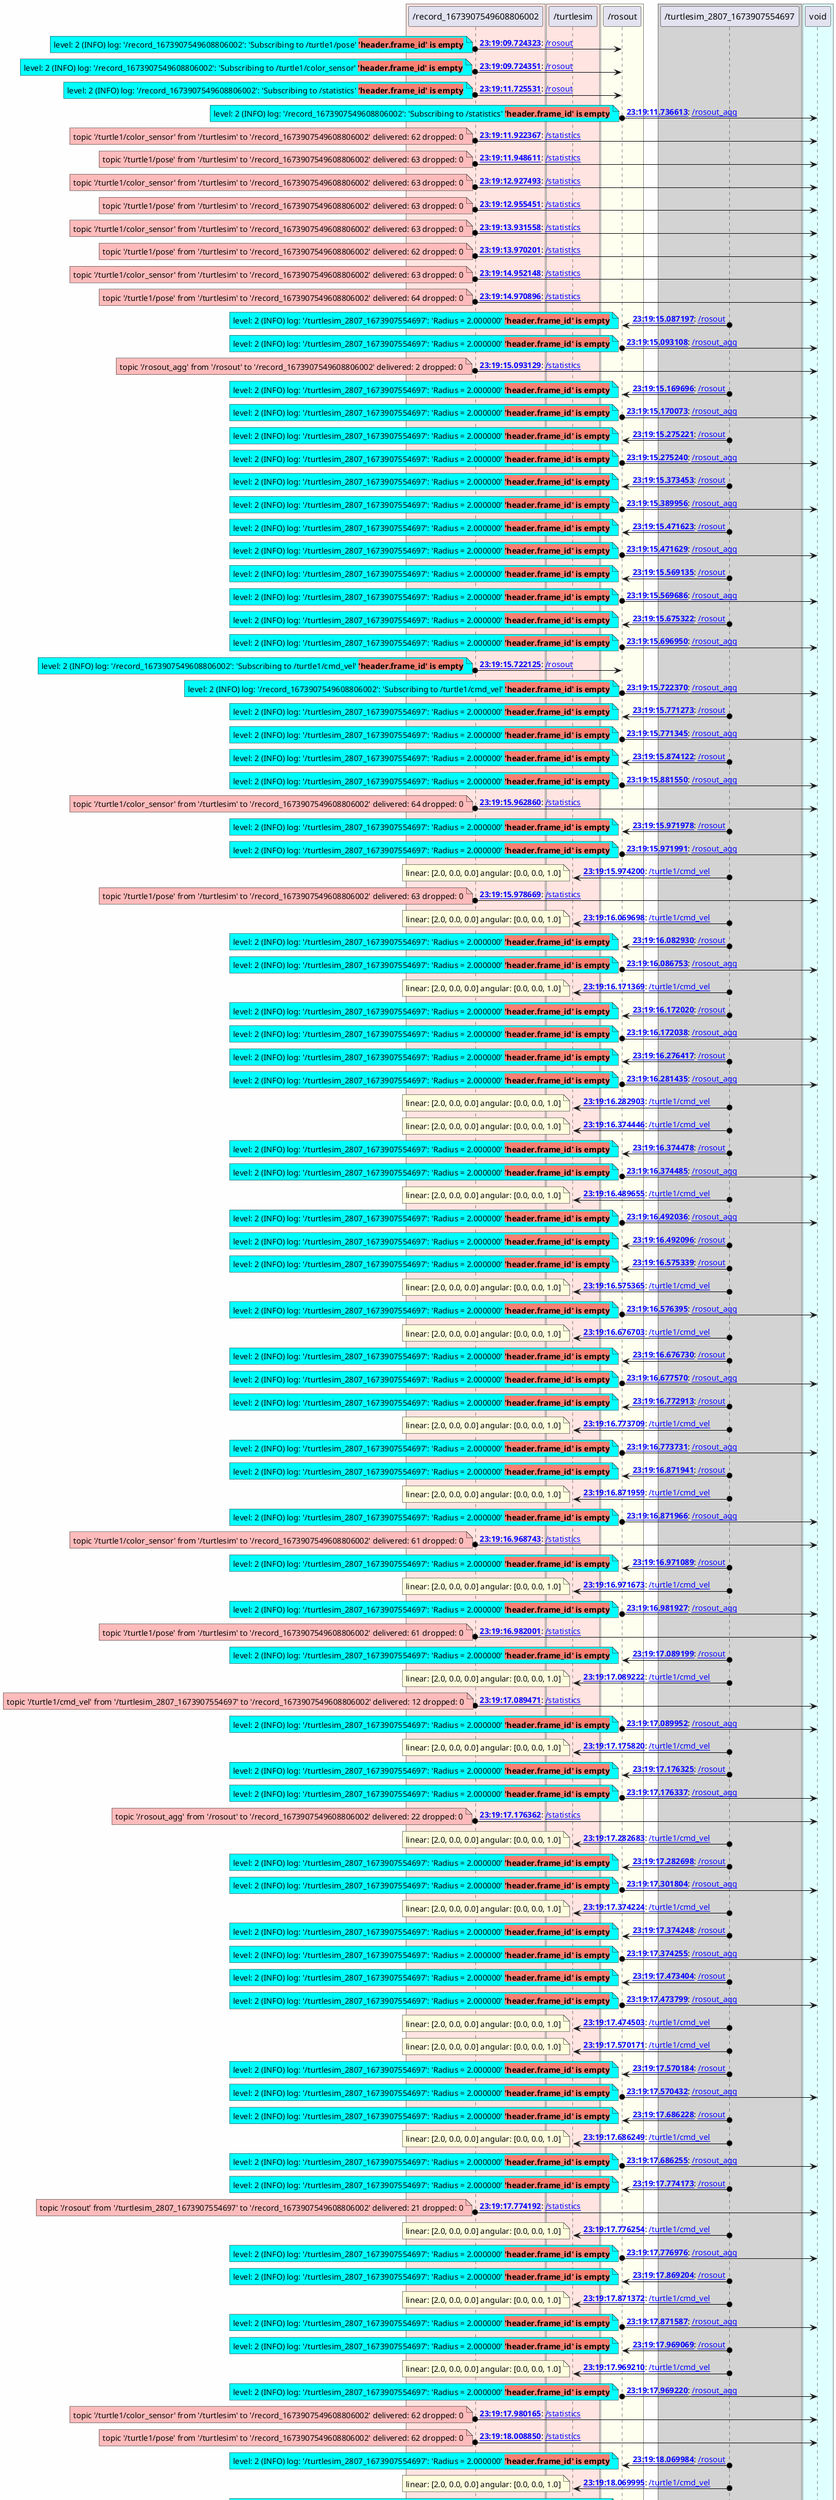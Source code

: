 @startuml

skinparam backgroundColor #FEFEFE

box #MistyRose
    participant "/record_1673907549608806002" as _record_1673907549608806002 [[nodes/_record_1673907549608806002.html]]
end box
box #MistyRose
    participant "/turtlesim" as _turtlesim [[nodes/_turtlesim.html]]
end box
box #Ivory
    participant "/rosout" as _rosout [[nodes/_rosout.html]]
end box
box #LightGray
    participant "/turtlesim_2807_1673907554697" as _turtlesim_2807_1673907554697 [[nodes/_turtlesim_2807_1673907554697.html]]
end box
box #LightCyan
    participant "void" as void [[nodes/void.html]]
end box

_record_1673907549608806002 o-> _rosout : **[[msgs/0000000_msg.html {message data} 23:19:09.724323]]**: [[topics/_rosout.html {topic data} /rosout]]
note left #aqua
level: 2 (INFO) log: '/record_1673907549608806002': 'Subscribing to /turtle1/pose' <b><back:salmon>'header.frame_id' is empty</back></b>
end note
_record_1673907549608806002 o-> _rosout : **[[msgs/0000001_msg.html {message data} 23:19:09.724351]]**: [[topics/_rosout.html {topic data} /rosout]]
note left #aqua
level: 2 (INFO) log: '/record_1673907549608806002': 'Subscribing to /turtle1/color_sensor' <b><back:salmon>'header.frame_id' is empty</back></b>
end note
_record_1673907549608806002 o-> _rosout : **[[msgs/0000228_msg.html {message data} 23:19:11.725531]]**: [[topics/_rosout.html {topic data} /rosout]]
note left #aqua
level: 2 (INFO) log: '/record_1673907549608806002': 'Subscribing to /statistics' <b><back:salmon>'header.frame_id' is empty</back></b>
end note
_rosout o-> void : **[[msgs/0000229_msg.html {message data} 23:19:11.736613]]**: [[topics/_rosout_agg.html {topic data} /rosout_agg]]
note left #aqua
level: 2 (INFO) log: '/record_1673907549608806002': 'Subscribing to /statistics' <b><back:salmon>'header.frame_id' is empty</back></b>
end note
_record_1673907549608806002 o-> void : **[[msgs/0000254_msg.html {message data} 23:19:11.922367]]**: [[topics/_statistics.html {topic data} /statistics]]
note left #FFBBBB
topic '/turtle1/color_sensor' from '/turtlesim' to '/record_1673907549608806002' delivered: 62 dropped: 0
end note
_record_1673907549608806002 o-> void : **[[msgs/0000259_msg.html {message data} 23:19:11.948611]]**: [[topics/_statistics.html {topic data} /statistics]]
note left #FFBBBB
topic '/turtle1/pose' from '/turtlesim' to '/record_1673907549608806002' delivered: 63 dropped: 0
end note
_record_1673907549608806002 o-> void : **[[msgs/0000382_msg.html {message data} 23:19:12.927493]]**: [[topics/_statistics.html {topic data} /statistics]]
note left #FFBBBB
topic '/turtle1/color_sensor' from '/turtlesim' to '/record_1673907549608806002' delivered: 63 dropped: 0
end note
_record_1673907549608806002 o-> void : **[[msgs/0000387_msg.html {message data} 23:19:12.955451]]**: [[topics/_statistics.html {topic data} /statistics]]
note left #FFBBBB
topic '/turtle1/pose' from '/turtlesim' to '/record_1673907549608806002' delivered: 63 dropped: 0
end note
_record_1673907549608806002 o-> void : **[[msgs/0000510_msg.html {message data} 23:19:13.931558]]**: [[topics/_statistics.html {topic data} /statistics]]
note left #FFBBBB
topic '/turtle1/color_sensor' from '/turtlesim' to '/record_1673907549608806002' delivered: 63 dropped: 0
end note
_record_1673907549608806002 o-> void : **[[msgs/0000515_msg.html {message data} 23:19:13.970201]]**: [[topics/_statistics.html {topic data} /statistics]]
note left #FFBBBB
topic '/turtle1/pose' from '/turtlesim' to '/record_1673907549608806002' delivered: 62 dropped: 0
end note
_record_1673907549608806002 o-> void : **[[msgs/0000638_msg.html {message data} 23:19:14.952148]]**: [[topics/_statistics.html {topic data} /statistics]]
note left #FFBBBB
topic '/turtle1/color_sensor' from '/turtlesim' to '/record_1673907549608806002' delivered: 63 dropped: 0
end note
_record_1673907549608806002 o-> void : **[[msgs/0000643_msg.html {message data} 23:19:14.970896]]**: [[topics/_statistics.html {topic data} /statistics]]
note left #FFBBBB
topic '/turtle1/pose' from '/turtlesim' to '/record_1673907549608806002' delivered: 64 dropped: 0
end note
_turtlesim_2807_1673907554697 o-> _rosout : **[[msgs/0000656_msg.html {message data} 23:19:15.087197]]**: [[topics/_rosout.html {topic data} /rosout]]
note left #aqua
level: 2 (INFO) log: '/turtlesim_2807_1673907554697': 'Radius = 2.000000' <b><back:salmon>'header.frame_id' is empty</back></b>
end note
_rosout o-> void : **[[msgs/0000659_msg.html {message data} 23:19:15.093108]]**: [[topics/_rosout_agg.html {topic data} /rosout_agg]]
note left #aqua
level: 2 (INFO) log: '/turtlesim_2807_1673907554697': 'Radius = 2.000000' <b><back:salmon>'header.frame_id' is empty</back></b>
end note
_record_1673907549608806002 o-> void : **[[msgs/0000660_msg.html {message data} 23:19:15.093129]]**: [[topics/_statistics.html {topic data} /statistics]]
note left #FFBBBB
topic '/rosout_agg' from '/rosout' to '/record_1673907549608806002' delivered: 2 dropped: 0
end note
_turtlesim_2807_1673907554697 o-> _rosout : **[[msgs/0000671_msg.html {message data} 23:19:15.169696]]**: [[topics/_rosout.html {topic data} /rosout]]
note left #aqua
level: 2 (INFO) log: '/turtlesim_2807_1673907554697': 'Radius = 2.000000' <b><back:salmon>'header.frame_id' is empty</back></b>
end note
_rosout o-> void : **[[msgs/0000672_msg.html {message data} 23:19:15.170073]]**: [[topics/_rosout_agg.html {topic data} /rosout_agg]]
note left #aqua
level: 2 (INFO) log: '/turtlesim_2807_1673907554697': 'Radius = 2.000000' <b><back:salmon>'header.frame_id' is empty</back></b>
end note
_turtlesim_2807_1673907554697 o-> _rosout : **[[msgs/0000687_msg.html {message data} 23:19:15.275221]]**: [[topics/_rosout.html {topic data} /rosout]]
note left #aqua
level: 2 (INFO) log: '/turtlesim_2807_1673907554697': 'Radius = 2.000000' <b><back:salmon>'header.frame_id' is empty</back></b>
end note
_rosout o-> void : **[[msgs/0000688_msg.html {message data} 23:19:15.275240]]**: [[topics/_rosout_agg.html {topic data} /rosout_agg]]
note left #aqua
level: 2 (INFO) log: '/turtlesim_2807_1673907554697': 'Radius = 2.000000' <b><back:salmon>'header.frame_id' is empty</back></b>
end note
_turtlesim_2807_1673907554697 o-> _rosout : **[[msgs/0000701_msg.html {message data} 23:19:15.373453]]**: [[topics/_rosout.html {topic data} /rosout]]
note left #aqua
level: 2 (INFO) log: '/turtlesim_2807_1673907554697': 'Radius = 2.000000' <b><back:salmon>'header.frame_id' is empty</back></b>
end note
_rosout o-> void : **[[msgs/0000702_msg.html {message data} 23:19:15.389956]]**: [[topics/_rosout_agg.html {topic data} /rosout_agg]]
note left #aqua
level: 2 (INFO) log: '/turtlesim_2807_1673907554697': 'Radius = 2.000000' <b><back:salmon>'header.frame_id' is empty</back></b>
end note
_turtlesim_2807_1673907554697 o-> _rosout : **[[msgs/0000715_msg.html {message data} 23:19:15.471623]]**: [[topics/_rosout.html {topic data} /rosout]]
note left #aqua
level: 2 (INFO) log: '/turtlesim_2807_1673907554697': 'Radius = 2.000000' <b><back:salmon>'header.frame_id' is empty</back></b>
end note
_rosout o-> void : **[[msgs/0000716_msg.html {message data} 23:19:15.471629]]**: [[topics/_rosout_agg.html {topic data} /rosout_agg]]
note left #aqua
level: 2 (INFO) log: '/turtlesim_2807_1673907554697': 'Radius = 2.000000' <b><back:salmon>'header.frame_id' is empty</back></b>
end note
_turtlesim_2807_1673907554697 o-> _rosout : **[[msgs/0000729_msg.html {message data} 23:19:15.569135]]**: [[topics/_rosout.html {topic data} /rosout]]
note left #aqua
level: 2 (INFO) log: '/turtlesim_2807_1673907554697': 'Radius = 2.000000' <b><back:salmon>'header.frame_id' is empty</back></b>
end note
_rosout o-> void : **[[msgs/0000730_msg.html {message data} 23:19:15.569686]]**: [[topics/_rosout_agg.html {topic data} /rosout_agg]]
note left #aqua
level: 2 (INFO) log: '/turtlesim_2807_1673907554697': 'Radius = 2.000000' <b><back:salmon>'header.frame_id' is empty</back></b>
end note
_turtlesim_2807_1673907554697 o-> _rosout : **[[msgs/0000741_msg.html {message data} 23:19:15.675322]]**: [[topics/_rosout.html {topic data} /rosout]]
note left #aqua
level: 2 (INFO) log: '/turtlesim_2807_1673907554697': 'Radius = 2.000000' <b><back:salmon>'header.frame_id' is empty</back></b>
end note
_rosout o-> void : **[[msgs/0000742_msg.html {message data} 23:19:15.696950]]**: [[topics/_rosout_agg.html {topic data} /rosout_agg]]
note left #aqua
level: 2 (INFO) log: '/turtlesim_2807_1673907554697': 'Radius = 2.000000' <b><back:salmon>'header.frame_id' is empty</back></b>
end note
_record_1673907549608806002 o-> _rosout : **[[msgs/0000751_msg.html {message data} 23:19:15.722125]]**: [[topics/_rosout.html {topic data} /rosout]]
note left #aqua
level: 2 (INFO) log: '/record_1673907549608806002': 'Subscribing to /turtle1/cmd_vel' <b><back:salmon>'header.frame_id' is empty</back></b>
end note
_rosout o-> void : **[[msgs/0000752_msg.html {message data} 23:19:15.722370]]**: [[topics/_rosout_agg.html {topic data} /rosout_agg]]
note left #aqua
level: 2 (INFO) log: '/record_1673907549608806002': 'Subscribing to /turtle1/cmd_vel' <b><back:salmon>'header.frame_id' is empty</back></b>
end note
_turtlesim_2807_1673907554697 o-> _rosout : **[[msgs/0000761_msg.html {message data} 23:19:15.771273]]**: [[topics/_rosout.html {topic data} /rosout]]
note left #aqua
level: 2 (INFO) log: '/turtlesim_2807_1673907554697': 'Radius = 2.000000' <b><back:salmon>'header.frame_id' is empty</back></b>
end note
_rosout o-> void : **[[msgs/0000762_msg.html {message data} 23:19:15.771345]]**: [[topics/_rosout_agg.html {topic data} /rosout_agg]]
note left #aqua
level: 2 (INFO) log: '/turtlesim_2807_1673907554697': 'Radius = 2.000000' <b><back:salmon>'header.frame_id' is empty</back></b>
end note
_turtlesim_2807_1673907554697 o-> _rosout : **[[msgs/0000775_msg.html {message data} 23:19:15.874122]]**: [[topics/_rosout.html {topic data} /rosout]]
note left #aqua
level: 2 (INFO) log: '/turtlesim_2807_1673907554697': 'Radius = 2.000000' <b><back:salmon>'header.frame_id' is empty</back></b>
end note
_rosout o-> void : **[[msgs/0000776_msg.html {message data} 23:19:15.881550]]**: [[topics/_rosout_agg.html {topic data} /rosout_agg]]
note left #aqua
level: 2 (INFO) log: '/turtlesim_2807_1673907554697': 'Radius = 2.000000' <b><back:salmon>'header.frame_id' is empty</back></b>
end note
_record_1673907549608806002 o-> void : **[[msgs/0000789_msg.html {message data} 23:19:15.962860]]**: [[topics/_statistics.html {topic data} /statistics]]
note left #FFBBBB
topic '/turtle1/color_sensor' from '/turtlesim' to '/record_1673907549608806002' delivered: 64 dropped: 0
end note
_turtlesim_2807_1673907554697 o-> _rosout : **[[msgs/0000790_msg.html {message data} 23:19:15.971978]]**: [[topics/_rosout.html {topic data} /rosout]]
note left #aqua
level: 2 (INFO) log: '/turtlesim_2807_1673907554697': 'Radius = 2.000000' <b><back:salmon>'header.frame_id' is empty</back></b>
end note
_rosout o-> void : **[[msgs/0000791_msg.html {message data} 23:19:15.971991]]**: [[topics/_rosout_agg.html {topic data} /rosout_agg]]
note left #aqua
level: 2 (INFO) log: '/turtlesim_2807_1673907554697': 'Radius = 2.000000' <b><back:salmon>'header.frame_id' is empty</back></b>
end note
_turtlesim_2807_1673907554697 o-> _turtlesim : **[[msgs/0000792_msg.html {message data} 23:19:15.974200]]**: [[topics/_turtle1_cmd_vel.html {topic data} /turtle1/cmd_vel]]
note left 
linear: [2.0, 0.0, 0.0] angular: [0.0, 0.0, 1.0]
end note
_record_1673907549608806002 o-> void : **[[msgs/0000795_msg.html {message data} 23:19:15.978669]]**: [[topics/_statistics.html {topic data} /statistics]]
note left #FFBBBB
topic '/turtle1/pose' from '/turtlesim' to '/record_1673907549608806002' delivered: 63 dropped: 0
end note
_turtlesim_2807_1673907554697 o-> _turtlesim : **[[msgs/0000806_msg.html {message data} 23:19:16.069698]]**: [[topics/_turtle1_cmd_vel.html {topic data} /turtle1/cmd_vel]]
note left 
linear: [2.0, 0.0, 0.0] angular: [0.0, 0.0, 1.0]
end note
_turtlesim_2807_1673907554697 o-> _rosout : **[[msgs/0000807_msg.html {message data} 23:19:16.082930]]**: [[topics/_rosout.html {topic data} /rosout]]
note left #aqua
level: 2 (INFO) log: '/turtlesim_2807_1673907554697': 'Radius = 2.000000' <b><back:salmon>'header.frame_id' is empty</back></b>
end note
_rosout o-> void : **[[msgs/0000810_msg.html {message data} 23:19:16.086753]]**: [[topics/_rosout_agg.html {topic data} /rosout_agg]]
note left #aqua
level: 2 (INFO) log: '/turtlesim_2807_1673907554697': 'Radius = 2.000000' <b><back:salmon>'header.frame_id' is empty</back></b>
end note
_turtlesim_2807_1673907554697 o-> _turtlesim : **[[msgs/0000823_msg.html {message data} 23:19:16.171369]]**: [[topics/_turtle1_cmd_vel.html {topic data} /turtle1/cmd_vel]]
note left 
linear: [2.0, 0.0, 0.0] angular: [0.0, 0.0, 1.0]
end note
_turtlesim_2807_1673907554697 o-> _rosout : **[[msgs/0000824_msg.html {message data} 23:19:16.172020]]**: [[topics/_rosout.html {topic data} /rosout]]
note left #aqua
level: 2 (INFO) log: '/turtlesim_2807_1673907554697': 'Radius = 2.000000' <b><back:salmon>'header.frame_id' is empty</back></b>
end note
_rosout o-> void : **[[msgs/0000825_msg.html {message data} 23:19:16.172038]]**: [[topics/_rosout_agg.html {topic data} /rosout_agg]]
note left #aqua
level: 2 (INFO) log: '/turtlesim_2807_1673907554697': 'Radius = 2.000000' <b><back:salmon>'header.frame_id' is empty</back></b>
end note
_turtlesim_2807_1673907554697 o-> _rosout : **[[msgs/0000838_msg.html {message data} 23:19:16.276417]]**: [[topics/_rosout.html {topic data} /rosout]]
note left #aqua
level: 2 (INFO) log: '/turtlesim_2807_1673907554697': 'Radius = 2.000000' <b><back:salmon>'header.frame_id' is empty</back></b>
end note
_rosout o-> void : **[[msgs/0000839_msg.html {message data} 23:19:16.281435]]**: [[topics/_rosout_agg.html {topic data} /rosout_agg]]
note left #aqua
level: 2 (INFO) log: '/turtlesim_2807_1673907554697': 'Radius = 2.000000' <b><back:salmon>'header.frame_id' is empty</back></b>
end note
_turtlesim_2807_1673907554697 o-> _turtlesim : **[[msgs/0000842_msg.html {message data} 23:19:16.282903]]**: [[topics/_turtle1_cmd_vel.html {topic data} /turtle1/cmd_vel]]
note left 
linear: [2.0, 0.0, 0.0] angular: [0.0, 0.0, 1.0]
end note
_turtlesim_2807_1673907554697 o-> _turtlesim : **[[msgs/0000853_msg.html {message data} 23:19:16.374446]]**: [[topics/_turtle1_cmd_vel.html {topic data} /turtle1/cmd_vel]]
note left 
linear: [2.0, 0.0, 0.0] angular: [0.0, 0.0, 1.0]
end note
_turtlesim_2807_1673907554697 o-> _rosout : **[[msgs/0000854_msg.html {message data} 23:19:16.374478]]**: [[topics/_rosout.html {topic data} /rosout]]
note left #aqua
level: 2 (INFO) log: '/turtlesim_2807_1673907554697': 'Radius = 2.000000' <b><back:salmon>'header.frame_id' is empty</back></b>
end note
_rosout o-> void : **[[msgs/0000855_msg.html {message data} 23:19:16.374485]]**: [[topics/_rosout_agg.html {topic data} /rosout_agg]]
note left #aqua
level: 2 (INFO) log: '/turtlesim_2807_1673907554697': 'Radius = 2.000000' <b><back:salmon>'header.frame_id' is empty</back></b>
end note
_turtlesim_2807_1673907554697 o-> _turtlesim : **[[msgs/0000868_msg.html {message data} 23:19:16.489655]]**: [[topics/_turtle1_cmd_vel.html {topic data} /turtle1/cmd_vel]]
note left 
linear: [2.0, 0.0, 0.0] angular: [0.0, 0.0, 1.0]
end note
_rosout o-> void : **[[msgs/0000869_msg.html {message data} 23:19:16.492036]]**: [[topics/_rosout_agg.html {topic data} /rosout_agg]]
note left #aqua
level: 2 (INFO) log: '/turtlesim_2807_1673907554697': 'Radius = 2.000000' <b><back:salmon>'header.frame_id' is empty</back></b>
end note
_turtlesim_2807_1673907554697 o-> _rosout : **[[msgs/0000870_msg.html {message data} 23:19:16.492096]]**: [[topics/_rosout.html {topic data} /rosout]]
note left #aqua
level: 2 (INFO) log: '/turtlesim_2807_1673907554697': 'Radius = 2.000000' <b><back:salmon>'header.frame_id' is empty</back></b>
end note
_turtlesim_2807_1673907554697 o-> _rosout : **[[msgs/0000885_msg.html {message data} 23:19:16.575339]]**: [[topics/_rosout.html {topic data} /rosout]]
note left #aqua
level: 2 (INFO) log: '/turtlesim_2807_1673907554697': 'Radius = 2.000000' <b><back:salmon>'header.frame_id' is empty</back></b>
end note
_turtlesim_2807_1673907554697 o-> _turtlesim : **[[msgs/0000886_msg.html {message data} 23:19:16.575365]]**: [[topics/_turtle1_cmd_vel.html {topic data} /turtle1/cmd_vel]]
note left 
linear: [2.0, 0.0, 0.0] angular: [0.0, 0.0, 1.0]
end note
_rosout o-> void : **[[msgs/0000887_msg.html {message data} 23:19:16.576395]]**: [[topics/_rosout_agg.html {topic data} /rosout_agg]]
note left #aqua
level: 2 (INFO) log: '/turtlesim_2807_1673907554697': 'Radius = 2.000000' <b><back:salmon>'header.frame_id' is empty</back></b>
end note
_turtlesim_2807_1673907554697 o-> _turtlesim : **[[msgs/0000896_msg.html {message data} 23:19:16.676703]]**: [[topics/_turtle1_cmd_vel.html {topic data} /turtle1/cmd_vel]]
note left 
linear: [2.0, 0.0, 0.0] angular: [0.0, 0.0, 1.0]
end note
_turtlesim_2807_1673907554697 o-> _rosout : **[[msgs/0000897_msg.html {message data} 23:19:16.676730]]**: [[topics/_rosout.html {topic data} /rosout]]
note left #aqua
level: 2 (INFO) log: '/turtlesim_2807_1673907554697': 'Radius = 2.000000' <b><back:salmon>'header.frame_id' is empty</back></b>
end note
_rosout o-> void : **[[msgs/0000900_msg.html {message data} 23:19:16.677570]]**: [[topics/_rosout_agg.html {topic data} /rosout_agg]]
note left #aqua
level: 2 (INFO) log: '/turtlesim_2807_1673907554697': 'Radius = 2.000000' <b><back:salmon>'header.frame_id' is empty</back></b>
end note
_turtlesim_2807_1673907554697 o-> _rosout : **[[msgs/0000911_msg.html {message data} 23:19:16.772913]]**: [[topics/_rosout.html {topic data} /rosout]]
note left #aqua
level: 2 (INFO) log: '/turtlesim_2807_1673907554697': 'Radius = 2.000000' <b><back:salmon>'header.frame_id' is empty</back></b>
end note
_turtlesim_2807_1673907554697 o-> _turtlesim : **[[msgs/0000912_msg.html {message data} 23:19:16.773709]]**: [[topics/_turtle1_cmd_vel.html {topic data} /turtle1/cmd_vel]]
note left 
linear: [2.0, 0.0, 0.0] angular: [0.0, 0.0, 1.0]
end note
_rosout o-> void : **[[msgs/0000913_msg.html {message data} 23:19:16.773731]]**: [[topics/_rosout_agg.html {topic data} /rosout_agg]]
note left #aqua
level: 2 (INFO) log: '/turtlesim_2807_1673907554697': 'Radius = 2.000000' <b><back:salmon>'header.frame_id' is empty</back></b>
end note
_turtlesim_2807_1673907554697 o-> _rosout : **[[msgs/0000928_msg.html {message data} 23:19:16.871941]]**: [[topics/_rosout.html {topic data} /rosout]]
note left #aqua
level: 2 (INFO) log: '/turtlesim_2807_1673907554697': 'Radius = 2.000000' <b><back:salmon>'header.frame_id' is empty</back></b>
end note
_turtlesim_2807_1673907554697 o-> _turtlesim : **[[msgs/0000929_msg.html {message data} 23:19:16.871959]]**: [[topics/_turtle1_cmd_vel.html {topic data} /turtle1/cmd_vel]]
note left 
linear: [2.0, 0.0, 0.0] angular: [0.0, 0.0, 1.0]
end note
_rosout o-> void : **[[msgs/0000930_msg.html {message data} 23:19:16.871966]]**: [[topics/_rosout_agg.html {topic data} /rosout_agg]]
note left #aqua
level: 2 (INFO) log: '/turtlesim_2807_1673907554697': 'Radius = 2.000000' <b><back:salmon>'header.frame_id' is empty</back></b>
end note
_record_1673907549608806002 o-> void : **[[msgs/0000943_msg.html {message data} 23:19:16.968743]]**: [[topics/_statistics.html {topic data} /statistics]]
note left #FFBBBB
topic '/turtle1/color_sensor' from '/turtlesim' to '/record_1673907549608806002' delivered: 61 dropped: 0
end note
_turtlesim_2807_1673907554697 o-> _rosout : **[[msgs/0000944_msg.html {message data} 23:19:16.971089]]**: [[topics/_rosout.html {topic data} /rosout]]
note left #aqua
level: 2 (INFO) log: '/turtlesim_2807_1673907554697': 'Radius = 2.000000' <b><back:salmon>'header.frame_id' is empty</back></b>
end note
_turtlesim_2807_1673907554697 o-> _turtlesim : **[[msgs/0000945_msg.html {message data} 23:19:16.971673]]**: [[topics/_turtle1_cmd_vel.html {topic data} /turtle1/cmd_vel]]
note left 
linear: [2.0, 0.0, 0.0] angular: [0.0, 0.0, 1.0]
end note
_rosout o-> void : **[[msgs/0000946_msg.html {message data} 23:19:16.981927]]**: [[topics/_rosout_agg.html {topic data} /rosout_agg]]
note left #aqua
level: 2 (INFO) log: '/turtlesim_2807_1673907554697': 'Radius = 2.000000' <b><back:salmon>'header.frame_id' is empty</back></b>
end note
_record_1673907549608806002 o-> void : **[[msgs/0000949_msg.html {message data} 23:19:16.982001]]**: [[topics/_statistics.html {topic data} /statistics]]
note left #FFBBBB
topic '/turtle1/pose' from '/turtlesim' to '/record_1673907549608806002' delivered: 61 dropped: 0
end note
_turtlesim_2807_1673907554697 o-> _rosout : **[[msgs/0000960_msg.html {message data} 23:19:17.089199]]**: [[topics/_rosout.html {topic data} /rosout]]
note left #aqua
level: 2 (INFO) log: '/turtlesim_2807_1673907554697': 'Radius = 2.000000' <b><back:salmon>'header.frame_id' is empty</back></b>
end note
_turtlesim_2807_1673907554697 o-> _turtlesim : **[[msgs/0000963_msg.html {message data} 23:19:17.089222]]**: [[topics/_turtle1_cmd_vel.html {topic data} /turtle1/cmd_vel]]
note left 
linear: [2.0, 0.0, 0.0] angular: [0.0, 0.0, 1.0]
end note
_record_1673907549608806002 o-> void : **[[msgs/0000964_msg.html {message data} 23:19:17.089471]]**: [[topics/_statistics.html {topic data} /statistics]]
note left #FFBBBB
topic '/turtle1/cmd_vel' from '/turtlesim_2807_1673907554697' to '/record_1673907549608806002' delivered: 12 dropped: 0
end note
_rosout o-> void : **[[msgs/0000965_msg.html {message data} 23:19:17.089952]]**: [[topics/_rosout_agg.html {topic data} /rosout_agg]]
note left #aqua
level: 2 (INFO) log: '/turtlesim_2807_1673907554697': 'Radius = 2.000000' <b><back:salmon>'header.frame_id' is empty</back></b>
end note
_turtlesim_2807_1673907554697 o-> _turtlesim : **[[msgs/0000978_msg.html {message data} 23:19:17.175820]]**: [[topics/_turtle1_cmd_vel.html {topic data} /turtle1/cmd_vel]]
note left 
linear: [2.0, 0.0, 0.0] angular: [0.0, 0.0, 1.0]
end note
_turtlesim_2807_1673907554697 o-> _rosout : **[[msgs/0000979_msg.html {message data} 23:19:17.176325]]**: [[topics/_rosout.html {topic data} /rosout]]
note left #aqua
level: 2 (INFO) log: '/turtlesim_2807_1673907554697': 'Radius = 2.000000' <b><back:salmon>'header.frame_id' is empty</back></b>
end note
_rosout o-> void : **[[msgs/0000980_msg.html {message data} 23:19:17.176337]]**: [[topics/_rosout_agg.html {topic data} /rosout_agg]]
note left #aqua
level: 2 (INFO) log: '/turtlesim_2807_1673907554697': 'Radius = 2.000000' <b><back:salmon>'header.frame_id' is empty</back></b>
end note
_record_1673907549608806002 o-> void : **[[msgs/0000981_msg.html {message data} 23:19:17.176362]]**: [[topics/_statistics.html {topic data} /statistics]]
note left #FFBBBB
topic '/rosout_agg' from '/rosout' to '/record_1673907549608806002' delivered: 22 dropped: 0
end note
_turtlesim_2807_1673907554697 o-> _turtlesim : **[[msgs/0000992_msg.html {message data} 23:19:17.282683]]**: [[topics/_turtle1_cmd_vel.html {topic data} /turtle1/cmd_vel]]
note left 
linear: [2.0, 0.0, 0.0] angular: [0.0, 0.0, 1.0]
end note
_turtlesim_2807_1673907554697 o-> _rosout : **[[msgs/0000993_msg.html {message data} 23:19:17.282698]]**: [[topics/_rosout.html {topic data} /rosout]]
note left #aqua
level: 2 (INFO) log: '/turtlesim_2807_1673907554697': 'Radius = 2.000000' <b><back:salmon>'header.frame_id' is empty</back></b>
end note
_rosout o-> void : **[[msgs/0000995_msg.html {message data} 23:19:17.301804]]**: [[topics/_rosout_agg.html {topic data} /rosout_agg]]
note left #aqua
level: 2 (INFO) log: '/turtlesim_2807_1673907554697': 'Radius = 2.000000' <b><back:salmon>'header.frame_id' is empty</back></b>
end note
_turtlesim_2807_1673907554697 o-> _turtlesim : **[[msgs/0001009_msg.html {message data} 23:19:17.374224]]**: [[topics/_turtle1_cmd_vel.html {topic data} /turtle1/cmd_vel]]
note left 
linear: [2.0, 0.0, 0.0] angular: [0.0, 0.0, 1.0]
end note
_turtlesim_2807_1673907554697 o-> _rosout : **[[msgs/0001010_msg.html {message data} 23:19:17.374248]]**: [[topics/_rosout.html {topic data} /rosout]]
note left #aqua
level: 2 (INFO) log: '/turtlesim_2807_1673907554697': 'Radius = 2.000000' <b><back:salmon>'header.frame_id' is empty</back></b>
end note
_rosout o-> void : **[[msgs/0001011_msg.html {message data} 23:19:17.374255]]**: [[topics/_rosout_agg.html {topic data} /rosout_agg]]
note left #aqua
level: 2 (INFO) log: '/turtlesim_2807_1673907554697': 'Radius = 2.000000' <b><back:salmon>'header.frame_id' is empty</back></b>
end note
_turtlesim_2807_1673907554697 o-> _rosout : **[[msgs/0001024_msg.html {message data} 23:19:17.473404]]**: [[topics/_rosout.html {topic data} /rosout]]
note left #aqua
level: 2 (INFO) log: '/turtlesim_2807_1673907554697': 'Radius = 2.000000' <b><back:salmon>'header.frame_id' is empty</back></b>
end note
_rosout o-> void : **[[msgs/0001025_msg.html {message data} 23:19:17.473799]]**: [[topics/_rosout_agg.html {topic data} /rosout_agg]]
note left #aqua
level: 2 (INFO) log: '/turtlesim_2807_1673907554697': 'Radius = 2.000000' <b><back:salmon>'header.frame_id' is empty</back></b>
end note
_turtlesim_2807_1673907554697 o-> _turtlesim : **[[msgs/0001026_msg.html {message data} 23:19:17.474503]]**: [[topics/_turtle1_cmd_vel.html {topic data} /turtle1/cmd_vel]]
note left 
linear: [2.0, 0.0, 0.0] angular: [0.0, 0.0, 1.0]
end note
_turtlesim_2807_1673907554697 o-> _turtlesim : **[[msgs/0001039_msg.html {message data} 23:19:17.570171]]**: [[topics/_turtle1_cmd_vel.html {topic data} /turtle1/cmd_vel]]
note left 
linear: [2.0, 0.0, 0.0] angular: [0.0, 0.0, 1.0]
end note
_turtlesim_2807_1673907554697 o-> _rosout : **[[msgs/0001040_msg.html {message data} 23:19:17.570184]]**: [[topics/_rosout.html {topic data} /rosout]]
note left #aqua
level: 2 (INFO) log: '/turtlesim_2807_1673907554697': 'Radius = 2.000000' <b><back:salmon>'header.frame_id' is empty</back></b>
end note
_rosout o-> void : **[[msgs/0001041_msg.html {message data} 23:19:17.570432]]**: [[topics/_rosout_agg.html {topic data} /rosout_agg]]
note left #aqua
level: 2 (INFO) log: '/turtlesim_2807_1673907554697': 'Radius = 2.000000' <b><back:salmon>'header.frame_id' is empty</back></b>
end note
_turtlesim_2807_1673907554697 o-> _rosout : **[[msgs/0001056_msg.html {message data} 23:19:17.686228]]**: [[topics/_rosout.html {topic data} /rosout]]
note left #aqua
level: 2 (INFO) log: '/turtlesim_2807_1673907554697': 'Radius = 2.000000' <b><back:salmon>'header.frame_id' is empty</back></b>
end note
_turtlesim_2807_1673907554697 o-> _turtlesim : **[[msgs/0001057_msg.html {message data} 23:19:17.686249]]**: [[topics/_turtle1_cmd_vel.html {topic data} /turtle1/cmd_vel]]
note left 
linear: [2.0, 0.0, 0.0] angular: [0.0, 0.0, 1.0]
end note
_rosout o-> void : **[[msgs/0001058_msg.html {message data} 23:19:17.686255]]**: [[topics/_rosout_agg.html {topic data} /rosout_agg]]
note left #aqua
level: 2 (INFO) log: '/turtlesim_2807_1673907554697': 'Radius = 2.000000' <b><back:salmon>'header.frame_id' is empty</back></b>
end note
_turtlesim_2807_1673907554697 o-> _rosout : **[[msgs/0001069_msg.html {message data} 23:19:17.774173]]**: [[topics/_rosout.html {topic data} /rosout]]
note left #aqua
level: 2 (INFO) log: '/turtlesim_2807_1673907554697': 'Radius = 2.000000' <b><back:salmon>'header.frame_id' is empty</back></b>
end note
_record_1673907549608806002 o-> void : **[[msgs/0001070_msg.html {message data} 23:19:17.774192]]**: [[topics/_statistics.html {topic data} /statistics]]
note left #FFBBBB
topic '/rosout' from '/turtlesim_2807_1673907554697' to '/record_1673907549608806002' delivered: 21 dropped: 0
end note
_turtlesim_2807_1673907554697 o-> _turtlesim : **[[msgs/0001071_msg.html {message data} 23:19:17.776254]]**: [[topics/_turtle1_cmd_vel.html {topic data} /turtle1/cmd_vel]]
note left 
linear: [2.0, 0.0, 0.0] angular: [0.0, 0.0, 1.0]
end note
_rosout o-> void : **[[msgs/0001072_msg.html {message data} 23:19:17.776976]]**: [[topics/_rosout_agg.html {topic data} /rosout_agg]]
note left #aqua
level: 2 (INFO) log: '/turtlesim_2807_1673907554697': 'Radius = 2.000000' <b><back:salmon>'header.frame_id' is empty</back></b>
end note
_turtlesim_2807_1673907554697 o-> _rosout : **[[msgs/0001085_msg.html {message data} 23:19:17.869204]]**: [[topics/_rosout.html {topic data} /rosout]]
note left #aqua
level: 2 (INFO) log: '/turtlesim_2807_1673907554697': 'Radius = 2.000000' <b><back:salmon>'header.frame_id' is empty</back></b>
end note
_turtlesim_2807_1673907554697 o-> _turtlesim : **[[msgs/0001086_msg.html {message data} 23:19:17.871372]]**: [[topics/_turtle1_cmd_vel.html {topic data} /turtle1/cmd_vel]]
note left 
linear: [2.0, 0.0, 0.0] angular: [0.0, 0.0, 1.0]
end note
_rosout o-> void : **[[msgs/0001087_msg.html {message data} 23:19:17.871587]]**: [[topics/_rosout_agg.html {topic data} /rosout_agg]]
note left #aqua
level: 2 (INFO) log: '/turtlesim_2807_1673907554697': 'Radius = 2.000000' <b><back:salmon>'header.frame_id' is empty</back></b>
end note
_turtlesim_2807_1673907554697 o-> _rosout : **[[msgs/0001100_msg.html {message data} 23:19:17.969069]]**: [[topics/_rosout.html {topic data} /rosout]]
note left #aqua
level: 2 (INFO) log: '/turtlesim_2807_1673907554697': 'Radius = 2.000000' <b><back:salmon>'header.frame_id' is empty</back></b>
end note
_turtlesim_2807_1673907554697 o-> _turtlesim : **[[msgs/0001101_msg.html {message data} 23:19:17.969210]]**: [[topics/_turtle1_cmd_vel.html {topic data} /turtle1/cmd_vel]]
note left 
linear: [2.0, 0.0, 0.0] angular: [0.0, 0.0, 1.0]
end note
_rosout o-> void : **[[msgs/0001102_msg.html {message data} 23:19:17.969220]]**: [[topics/_rosout_agg.html {topic data} /rosout_agg]]
note left #aqua
level: 2 (INFO) log: '/turtlesim_2807_1673907554697': 'Radius = 2.000000' <b><back:salmon>'header.frame_id' is empty</back></b>
end note
_record_1673907549608806002 o-> void : **[[msgs/0001105_msg.html {message data} 23:19:17.980165]]**: [[topics/_statistics.html {topic data} /statistics]]
note left #FFBBBB
topic '/turtle1/color_sensor' from '/turtlesim' to '/record_1673907549608806002' delivered: 62 dropped: 0
end note
_record_1673907549608806002 o-> void : **[[msgs/0001108_msg.html {message data} 23:19:18.008850]]**: [[topics/_statistics.html {topic data} /statistics]]
note left #FFBBBB
topic '/turtle1/pose' from '/turtlesim' to '/record_1673907549608806002' delivered: 62 dropped: 0
end note
_turtlesim_2807_1673907554697 o-> _rosout : **[[msgs/0001117_msg.html {message data} 23:19:18.069984]]**: [[topics/_rosout.html {topic data} /rosout]]
note left #aqua
level: 2 (INFO) log: '/turtlesim_2807_1673907554697': 'Radius = 2.000000' <b><back:salmon>'header.frame_id' is empty</back></b>
end note
_turtlesim_2807_1673907554697 o-> _turtlesim : **[[msgs/0001118_msg.html {message data} 23:19:18.069995]]**: [[topics/_turtle1_cmd_vel.html {topic data} /turtle1/cmd_vel]]
note left 
linear: [2.0, 0.0, 0.0] angular: [0.0, 0.0, 1.0]
end note
_rosout o-> void : **[[msgs/0001119_msg.html {message data} 23:19:18.073706]]**: [[topics/_rosout_agg.html {topic data} /rosout_agg]]
note left #aqua
level: 2 (INFO) log: '/turtlesim_2807_1673907554697': 'Radius = 2.000000' <b><back:salmon>'header.frame_id' is empty</back></b>
end note
_turtlesim_2807_1673907554697 o-> _turtlesim : **[[msgs/0001132_msg.html {message data} 23:19:18.182019]]**: [[topics/_turtle1_cmd_vel.html {topic data} /turtle1/cmd_vel]]
note left 
linear: [2.0, 0.0, 0.0] angular: [0.0, 0.0, 1.0]
end note
_turtlesim_2807_1673907554697 o-> _rosout : **[[msgs/0001133_msg.html {message data} 23:19:18.182226]]**: [[topics/_rosout.html {topic data} /rosout]]
note left #aqua
level: 2 (INFO) log: '/turtlesim_2807_1673907554697': 'Radius = 2.000000' <b><back:salmon>'header.frame_id' is empty</back></b>
end note
_rosout o-> void : **[[msgs/0001136_msg.html {message data} 23:19:18.182354]]**: [[topics/_rosout_agg.html {topic data} /rosout_agg]]
note left #aqua
level: 2 (INFO) log: '/turtlesim_2807_1673907554697': 'Radius = 2.000000' <b><back:salmon>'header.frame_id' is empty</back></b>
end note
_record_1673907549608806002 o-> void : **[[msgs/0001137_msg.html {message data} 23:19:18.182386]]**: [[topics/_statistics.html {topic data} /statistics]]
note left #FFBBBB
topic '/turtle1/cmd_vel' from '/turtlesim_2807_1673907554697' to '/record_1673907549608806002' delivered: 11 dropped: 0
end note
_turtlesim_2807_1673907554697 o-> _rosout : **[[msgs/0001150_msg.html {message data} 23:19:18.278994]]**: [[topics/_rosout.html {topic data} /rosout]]
note left #aqua
level: 2 (INFO) log: '/turtlesim_2807_1673907554697': 'Radius = 2.000000' <b><back:salmon>'header.frame_id' is empty</back></b>
end note
_turtlesim_2807_1673907554697 o-> _turtlesim : **[[msgs/0001151_msg.html {message data} 23:19:18.285835]]**: [[topics/_turtle1_cmd_vel.html {topic data} /turtle1/cmd_vel]]
note left 
linear: [2.0, 0.0, 0.0] angular: [0.0, 0.0, 1.0]
end note
_rosout o-> void : **[[msgs/0001154_msg.html {message data} 23:19:18.294810]]**: [[topics/_rosout_agg.html {topic data} /rosout_agg]]
note left #aqua
level: 2 (INFO) log: '/turtlesim_2807_1673907554697': 'Radius = 2.000000' <b><back:salmon>'header.frame_id' is empty</back></b>
end note
_turtlesim_2807_1673907554697 o-> _rosout : **[[msgs/0001165_msg.html {message data} 23:19:18.369892]]**: [[topics/_rosout.html {topic data} /rosout]]
note left #aqua
level: 2 (INFO) log: '/turtlesim_2807_1673907554697': 'Radius = 2.000000' <b><back:salmon>'header.frame_id' is empty</back></b>
end note
_turtlesim_2807_1673907554697 o-> _turtlesim : **[[msgs/0001166_msg.html {message data} 23:19:18.369904]]**: [[topics/_turtle1_cmd_vel.html {topic data} /turtle1/cmd_vel]]
note left 
linear: [2.0, 0.0, 0.0] angular: [0.0, 0.0, 1.0]
end note
_rosout o-> void : **[[msgs/0001167_msg.html {message data} 23:19:18.370018]]**: [[topics/_rosout_agg.html {topic data} /rosout_agg]]
note left #aqua
level: 2 (INFO) log: '/turtlesim_2807_1673907554697': 'Radius = 2.000000' <b><back:salmon>'header.frame_id' is empty</back></b>
end note
_rosout o-> void : **[[msgs/0001180_msg.html {message data} 23:19:18.474259]]**: [[topics/_rosout_agg.html {topic data} /rosout_agg]]
note left #aqua
level: 2 (INFO) log: '/turtlesim_2807_1673907554697': 'Radius = 2.000000' <b><back:salmon>'header.frame_id' is empty</back></b>
end note
_turtlesim_2807_1673907554697 o-> _rosout : **[[msgs/0001181_msg.html {message data} 23:19:18.477077]]**: [[topics/_rosout.html {topic data} /rosout]]
note left #aqua
level: 2 (INFO) log: '/turtlesim_2807_1673907554697': 'Radius = 2.000000' <b><back:salmon>'header.frame_id' is empty</back></b>
end note
_turtlesim_2807_1673907554697 o-> _turtlesim : **[[msgs/0001182_msg.html {message data} 23:19:18.477262]]**: [[topics/_turtle1_cmd_vel.html {topic data} /turtle1/cmd_vel]]
note left 
linear: [2.0, 0.0, 0.0] angular: [0.0, 0.0, 1.0]
end note
_turtlesim_2807_1673907554697 o-> _turtlesim : **[[msgs/0001195_msg.html {message data} 23:19:18.577235]]**: [[topics/_turtle1_cmd_vel.html {topic data} /turtle1/cmd_vel]]
note left 
linear: [2.0, 0.0, 0.0] angular: [0.0, 0.0, 1.0]
end note
_turtlesim_2807_1673907554697 o-> _rosout : **[[msgs/0001196_msg.html {message data} 23:19:18.577254]]**: [[topics/_rosout.html {topic data} /rosout]]
note left #aqua
level: 2 (INFO) log: '/turtlesim_2807_1673907554697': 'Radius = 2.000000' <b><back:salmon>'header.frame_id' is empty</back></b>
end note
_rosout o-> void : **[[msgs/0001197_msg.html {message data} 23:19:18.577276]]**: [[topics/_rosout_agg.html {topic data} /rosout_agg]]
note left #aqua
level: 2 (INFO) log: '/turtlesim_2807_1673907554697': 'Radius = 2.000000' <b><back:salmon>'header.frame_id' is empty</back></b>
end note
_turtlesim_2807_1673907554697 o-> _turtlesim : **[[msgs/0001212_msg.html {message data} 23:19:18.669479]]**: [[topics/_turtle1_cmd_vel.html {topic data} /turtle1/cmd_vel]]
note left 
linear: [2.0, 0.0, 0.0] angular: [0.0, 0.0, 1.0]
end note
_turtlesim_2807_1673907554697 o-> _rosout : **[[msgs/0001213_msg.html {message data} 23:19:18.669490]]**: [[topics/_rosout.html {topic data} /rosout]]
note left #aqua
level: 2 (INFO) log: '/turtlesim_2807_1673907554697': 'Radius = 2.000000' <b><back:salmon>'header.frame_id' is empty</back></b>
end note
_rosout o-> void : **[[msgs/0001214_msg.html {message data} 23:19:18.674779]]**: [[topics/_rosout_agg.html {topic data} /rosout_agg]]
note left #aqua
level: 2 (INFO) log: '/turtlesim_2807_1673907554697': 'Radius = 2.000000' <b><back:salmon>'header.frame_id' is empty</back></b>
end note
_rosout o-> void : **[[msgs/0001227_msg.html {message data} 23:19:18.770426]]**: [[topics/_rosout_agg.html {topic data} /rosout_agg]]
note left #aqua
level: 2 (INFO) log: '/turtlesim_2807_1673907554697': 'Radius = 2.000000' <b><back:salmon>'header.frame_id' is empty</back></b>
end note
_turtlesim_2807_1673907554697 o-> _turtlesim : **[[msgs/0001228_msg.html {message data} 23:19:18.770643]]**: [[topics/_turtle1_cmd_vel.html {topic data} /turtle1/cmd_vel]]
note left 
linear: [2.0, 0.0, 0.0] angular: [0.0, 0.0, 1.0]
end note
_turtlesim_2807_1673907554697 o-> _rosout : **[[msgs/0001229_msg.html {message data} 23:19:18.770653]]**: [[topics/_rosout.html {topic data} /rosout]]
note left #aqua
level: 2 (INFO) log: '/turtlesim_2807_1673907554697': 'Radius = 2.000000' <b><back:salmon>'header.frame_id' is empty</back></b>
end note
_rosout o-> void : **[[msgs/0001242_msg.html {message data} 23:19:18.871108]]**: [[topics/_rosout_agg.html {topic data} /rosout_agg]]
note left #aqua
level: 2 (INFO) log: '/turtlesim_2807_1673907554697': 'Radius = 2.000000' <b><back:salmon>'header.frame_id' is empty</back></b>
end note
_turtlesim_2807_1673907554697 o-> _turtlesim : **[[msgs/0001243_msg.html {message data} 23:19:18.873356]]**: [[topics/_turtle1_cmd_vel.html {topic data} /turtle1/cmd_vel]]
note left 
linear: [2.0, 0.0, 0.0] angular: [0.0, 0.0, 1.0]
end note
_turtlesim_2807_1673907554697 o-> _rosout : **[[msgs/0001244_msg.html {message data} 23:19:18.873371]]**: [[topics/_rosout.html {topic data} /rosout]]
note left #aqua
level: 2 (INFO) log: '/turtlesim_2807_1673907554697': 'Radius = 2.000000' <b><back:salmon>'header.frame_id' is empty</back></b>
end note
_turtlesim_2807_1673907554697 o-> _turtlesim : **[[msgs/0001257_msg.html {message data} 23:19:18.985751]]**: [[topics/_turtle1_cmd_vel.html {topic data} /turtle1/cmd_vel]]
note left 
linear: [2.0, 0.0, 0.0] angular: [0.0, 0.0, 1.0]
end note
_turtlesim_2807_1673907554697 o-> _rosout : **[[msgs/0001258_msg.html {message data} 23:19:18.989859]]**: [[topics/_rosout.html {topic data} /rosout]]
note left #aqua
level: 2 (INFO) log: '/turtlesim_2807_1673907554697': 'Radius = 2.000000' <b><back:salmon>'header.frame_id' is empty</back></b>
end note
_record_1673907549608806002 o-> void : **[[msgs/0001263_msg.html {message data} 23:19:18.990533]]**: [[topics/_statistics.html {topic data} /statistics]]
note left #FFBBBB
topic '/turtle1/color_sensor' from '/turtlesim' to '/record_1673907549608806002' delivered: 62 dropped: 0
end note
_rosout o-> void : **[[msgs/0001264_msg.html {message data} 23:19:18.991042]]**: [[topics/_rosout_agg.html {topic data} /rosout_agg]]
note left #aqua
level: 2 (INFO) log: '/turtlesim_2807_1673907554697': 'Radius = 2.000000' <b><back:salmon>'header.frame_id' is empty</back></b>
end note
_record_1673907549608806002 o-> void : **[[msgs/0001269_msg.html {message data} 23:19:19.019834]]**: [[topics/_statistics.html {topic data} /statistics]]
note left #FFBBBB
topic '/turtle1/pose' from '/turtlesim' to '/record_1673907549608806002' delivered: 64 dropped: 0
end note
_turtlesim_2807_1673907554697 o-> _turtlesim : **[[msgs/0001276_msg.html {message data} 23:19:19.070083]]**: [[topics/_turtle1_cmd_vel.html {topic data} /turtle1/cmd_vel]]
note left 
linear: [2.0, 0.0, 0.0] angular: [0.0, 0.0, 1.0]
end note
_turtlesim_2807_1673907554697 o-> _rosout : **[[msgs/0001277_msg.html {message data} 23:19:19.070282]]**: [[topics/_rosout.html {topic data} /rosout]]
note left #aqua
level: 2 (INFO) log: '/turtlesim_2807_1673907554697': 'Radius = 2.000000' <b><back:salmon>'header.frame_id' is empty</back></b>
end note
_rosout o-> void : **[[msgs/0001278_msg.html {message data} 23:19:19.072460]]**: [[topics/_rosout_agg.html {topic data} /rosout_agg]]
note left #aqua
level: 2 (INFO) log: '/turtlesim_2807_1673907554697': 'Radius = 2.000000' <b><back:salmon>'header.frame_id' is empty</back></b>
end note
_rosout o-> void : **[[msgs/0001289_msg.html {message data} 23:19:19.185940]]**: [[topics/_rosout_agg.html {topic data} /rosout_agg]]
note left #aqua
level: 2 (INFO) log: '/turtlesim_2807_1673907554697': 'Radius = 2.000000' <b><back:salmon>'header.frame_id' is empty</back></b>
end note
_turtlesim_2807_1673907554697 o-> _turtlesim : **[[msgs/0001290_msg.html {message data} 23:19:19.185946]]**: [[topics/_turtle1_cmd_vel.html {topic data} /turtle1/cmd_vel]]
note left 
linear: [2.0, 0.0, 0.0] angular: [0.0, 0.0, 1.0]
end note
_turtlesim_2807_1673907554697 o-> _rosout : **[[msgs/0001291_msg.html {message data} 23:19:19.186021]]**: [[topics/_rosout.html {topic data} /rosout]]
note left #aqua
level: 2 (INFO) log: '/turtlesim_2807_1673907554697': 'Radius = 2.000000' <b><back:salmon>'header.frame_id' is empty</back></b>
end note
_record_1673907549608806002 o-> void : **[[msgs/0001292_msg.html {message data} 23:19:19.186027]]**: [[topics/_statistics.html {topic data} /statistics]]
note left #FFBBBB
topic '/rosout_agg' from '/rosout' to '/record_1673907549608806002' delivered: 20 dropped: 0
end note
_record_1673907549608806002 o-> void : **[[msgs/0001293_msg.html {message data} 23:19:19.186118]]**: [[topics/_statistics.html {topic data} /statistics]]
note left #FFBBBB
topic '/turtle1/cmd_vel' from '/turtlesim_2807_1673907554697' to '/record_1673907549608806002' delivered: 10 dropped: 0
end note
_turtlesim_2807_1673907554697 o-> _turtlesim : **[[msgs/0001302_msg.html {message data} 23:19:19.271113]]**: [[topics/_turtle1_cmd_vel.html {topic data} /turtle1/cmd_vel]]
note left 
linear: [2.0, 0.0, 0.0] angular: [0.0, 0.0, 1.0]
end note
_turtlesim_2807_1673907554697 o-> _rosout : **[[msgs/0001303_msg.html {message data} 23:19:19.271147]]**: [[topics/_rosout.html {topic data} /rosout]]
note left #aqua
level: 2 (INFO) log: '/turtlesim_2807_1673907554697': 'Radius = 2.000000' <b><back:salmon>'header.frame_id' is empty</back></b>
end note
_rosout o-> void : **[[msgs/0001304_msg.html {message data} 23:19:19.273012]]**: [[topics/_rosout_agg.html {topic data} /rosout_agg]]
note left #aqua
level: 2 (INFO) log: '/turtlesim_2807_1673907554697': 'Radius = 2.000000' <b><back:salmon>'header.frame_id' is empty</back></b>
end note
_turtlesim_2807_1673907554697 o-> _turtlesim : **[[msgs/0001321_msg.html {message data} 23:19:19.393868]]**: [[topics/_turtle1_cmd_vel.html {topic data} /turtle1/cmd_vel]]
note left 
linear: [2.0, 0.0, 0.0] angular: [0.0, 0.0, 1.0]
end note
_turtlesim_2807_1673907554697 o-> _rosout : **[[msgs/0001322_msg.html {message data} 23:19:19.393885]]**: [[topics/_rosout.html {topic data} /rosout]]
note left #aqua
level: 2 (INFO) log: '/turtlesim_2807_1673907554697': 'Radius = 2.000000' <b><back:salmon>'header.frame_id' is empty</back></b>
end note
_rosout o-> void : **[[msgs/0001323_msg.html {message data} 23:19:19.405019]]**: [[topics/_rosout_agg.html {topic data} /rosout_agg]]
note left #aqua
level: 2 (INFO) log: '/turtlesim_2807_1673907554697': 'Radius = 2.000000' <b><back:salmon>'header.frame_id' is empty</back></b>
end note
_turtlesim_2807_1673907554697 o-> _turtlesim : **[[msgs/0001332_msg.html {message data} 23:19:19.474478]]**: [[topics/_turtle1_cmd_vel.html {topic data} /turtle1/cmd_vel]]
note left 
linear: [2.0, 0.0, 0.0] angular: [0.0, 0.0, 1.0]
end note
_turtlesim_2807_1673907554697 o-> _rosout : **[[msgs/0001333_msg.html {message data} 23:19:19.474500]]**: [[topics/_rosout.html {topic data} /rosout]]
note left #aqua
level: 2 (INFO) log: '/turtlesim_2807_1673907554697': 'Radius = 2.000000' <b><back:salmon>'header.frame_id' is empty</back></b>
end note
_rosout o-> void : **[[msgs/0001334_msg.html {message data} 23:19:19.474756]]**: [[topics/_rosout_agg.html {topic data} /rosout_agg]]
note left #aqua
level: 2 (INFO) log: '/turtlesim_2807_1673907554697': 'Radius = 2.000000' <b><back:salmon>'header.frame_id' is empty</back></b>
end note
_rosout o-> void : **[[msgs/0001347_msg.html {message data} 23:19:19.571473]]**: [[topics/_rosout_agg.html {topic data} /rosout_agg]]
note left #aqua
level: 2 (INFO) log: '/turtlesim_2807_1673907554697': 'Radius = 2.000000' <b><back:salmon>'header.frame_id' is empty</back></b>
end note
_turtlesim_2807_1673907554697 o-> _turtlesim : **[[msgs/0001348_msg.html {message data} 23:19:19.571654]]**: [[topics/_turtle1_cmd_vel.html {topic data} /turtle1/cmd_vel]]
note left 
linear: [2.0, 0.0, 0.0] angular: [0.0, 0.0, 1.0]
end note
_turtlesim_2807_1673907554697 o-> _rosout : **[[msgs/0001349_msg.html {message data} 23:19:19.571674]]**: [[topics/_rosout.html {topic data} /rosout]]
note left #aqua
level: 2 (INFO) log: '/turtlesim_2807_1673907554697': 'Radius = 2.000000' <b><back:salmon>'header.frame_id' is empty</back></b>
end note
_turtlesim_2807_1673907554697 o-> _turtlesim : **[[msgs/0001362_msg.html {message data} 23:19:19.672615]]**: [[topics/_turtle1_cmd_vel.html {topic data} /turtle1/cmd_vel]]
note left 
linear: [2.0, 0.0, 0.0] angular: [0.0, 0.0, 1.0]
end note
_turtlesim_2807_1673907554697 o-> _rosout : **[[msgs/0001363_msg.html {message data} 23:19:19.672636]]**: [[topics/_rosout.html {topic data} /rosout]]
note left #aqua
level: 2 (INFO) log: '/turtlesim_2807_1673907554697': 'Radius = 2.000000' <b><back:salmon>'header.frame_id' is empty</back></b>
end note
_rosout o-> void : **[[msgs/0001364_msg.html {message data} 23:19:19.672976]]**: [[topics/_rosout_agg.html {topic data} /rosout_agg]]
note left #aqua
level: 2 (INFO) log: '/turtlesim_2807_1673907554697': 'Radius = 2.000000' <b><back:salmon>'header.frame_id' is empty</back></b>
end note
_turtlesim_2807_1673907554697 o-> _rosout : **[[msgs/0001379_msg.html {message data} 23:19:19.777287]]**: [[topics/_rosout.html {topic data} /rosout]]
note left #aqua
level: 2 (INFO) log: '/turtlesim_2807_1673907554697': 'Radius = 2.000000' <b><back:salmon>'header.frame_id' is empty</back></b>
end note
_record_1673907549608806002 o-> void : **[[msgs/0001380_msg.html {message data} 23:19:19.777306]]**: [[topics/_statistics.html {topic data} /statistics]]
note left #FFBBBB
topic '/rosout' from '/turtlesim_2807_1673907554697' to '/record_1673907549608806002' delivered: 20 dropped: 0
end note
_rosout o-> void : **[[msgs/0001381_msg.html {message data} 23:19:19.778192]]**: [[topics/_rosout_agg.html {topic data} /rosout_agg]]
note left #aqua
level: 2 (INFO) log: '/turtlesim_2807_1673907554697': 'Radius = 2.000000' <b><back:salmon>'header.frame_id' is empty</back></b>
end note
_turtlesim_2807_1673907554697 o-> _turtlesim : **[[msgs/0001382_msg.html {message data} 23:19:19.779342]]**: [[topics/_turtle1_cmd_vel.html {topic data} /turtle1/cmd_vel]]
note left 
linear: [2.0, 0.0, 0.0] angular: [0.0, 0.0, 1.0]
end note
_turtlesim_2807_1673907554697 o-> _turtlesim : **[[msgs/0001393_msg.html {message data} 23:19:19.873312]]**: [[topics/_turtle1_cmd_vel.html {topic data} /turtle1/cmd_vel]]
note left 
linear: [2.0, 0.0, 0.0] angular: [0.0, 0.0, 1.0]
end note
_turtlesim_2807_1673907554697 o-> _rosout : **[[msgs/0001394_msg.html {message data} 23:19:19.873327]]**: [[topics/_rosout.html {topic data} /rosout]]
note left #aqua
level: 2 (INFO) log: '/turtlesim_2807_1673907554697': 'Radius = 2.000000' <b><back:salmon>'header.frame_id' is empty</back></b>
end note
_rosout o-> void : **[[msgs/0001397_msg.html {message data} 23:19:19.874232]]**: [[topics/_rosout_agg.html {topic data} /rosout_agg]]
note left #aqua
level: 2 (INFO) log: '/turtlesim_2807_1673907554697': 'Radius = 2.000000' <b><back:salmon>'header.frame_id' is empty</back></b>
end note
_turtlesim_2807_1673907554697 o-> _turtlesim : **[[msgs/0001410_msg.html {message data} 23:19:19.973349]]**: [[topics/_turtle1_cmd_vel.html {topic data} /turtle1/cmd_vel]]
note left 
linear: [2.0, 0.0, 0.0] angular: [0.0, 0.0, 1.0]
end note
_turtlesim_2807_1673907554697 o-> _rosout : **[[msgs/0001411_msg.html {message data} 23:19:19.973368]]**: [[topics/_rosout.html {topic data} /rosout]]
note left #aqua
level: 2 (INFO) log: '/turtlesim_2807_1673907554697': 'Radius = 2.000000' <b><back:salmon>'header.frame_id' is empty</back></b>
end note
_rosout o-> void : **[[msgs/0001412_msg.html {message data} 23:19:19.989627]]**: [[topics/_rosout_agg.html {topic data} /rosout_agg]]
note left #aqua
level: 2 (INFO) log: '/turtlesim_2807_1673907554697': 'Radius = 2.000000' <b><back:salmon>'header.frame_id' is empty</back></b>
end note
_record_1673907549608806002 o-> void : **[[msgs/0001417_msg.html {message data} 23:19:19.999174]]**: [[topics/_statistics.html {topic data} /statistics]]
note left #FFBBBB
topic '/turtle1/color_sensor' from '/turtlesim' to '/record_1673907549608806002' delivered: 60 dropped: 0
end note
_record_1673907549608806002 o-> void : **[[msgs/0001422_msg.html {message data} 23:19:20.028895]]**: [[topics/_statistics.html {topic data} /statistics]]
note left #FFBBBB
topic '/turtle1/pose' from '/turtlesim' to '/record_1673907549608806002' delivered: 59 dropped: 0
end note
_turtlesim_2807_1673907554697 o-> _rosout : **[[msgs/0001427_msg.html {message data} 23:19:20.072100]]**: [[topics/_rosout.html {topic data} /rosout]]
note left #aqua
level: 2 (INFO) log: '/turtlesim_2807_1673907554697': 'Radius = 2.000000' <b><back:salmon>'header.frame_id' is empty</back></b>
end note
_turtlesim_2807_1673907554697 o-> _turtlesim : **[[msgs/0001428_msg.html {message data} 23:19:20.072111]]**: [[topics/_turtle1_cmd_vel.html {topic data} /turtle1/cmd_vel]]
note left 
linear: [2.0, 0.0, 0.0] angular: [0.0, 0.0, 1.0]
end note
_rosout o-> void : **[[msgs/0001429_msg.html {message data} 23:19:20.072568]]**: [[topics/_rosout_agg.html {topic data} /rosout_agg]]
note left #aqua
level: 2 (INFO) log: '/turtlesim_2807_1673907554697': 'Radius = 2.000000' <b><back:salmon>'header.frame_id' is empty</back></b>
end note
_rosout o-> void : **[[msgs/0001442_msg.html {message data} 23:19:20.169369]]**: [[topics/_rosout_agg.html {topic data} /rosout_agg]]
note left #aqua
level: 2 (INFO) log: '/turtlesim_2807_1673907554697': 'Radius = 2.000000' <b><back:salmon>'header.frame_id' is empty</back></b>
end note
_turtlesim_2807_1673907554697 o-> _turtlesim : **[[msgs/0001443_msg.html {message data} 23:19:20.169381]]**: [[topics/_turtle1_cmd_vel.html {topic data} /turtle1/cmd_vel]]
note left 
linear: [2.0, 0.0, 0.0] angular: [0.0, 0.0, 1.0]
end note
_turtlesim_2807_1673907554697 o-> _rosout : **[[msgs/0001444_msg.html {message data} 23:19:20.169675]]**: [[topics/_rosout.html {topic data} /rosout]]
note left #aqua
level: 2 (INFO) log: '/turtlesim_2807_1673907554697': 'Radius = 2.000000' <b><back:salmon>'header.frame_id' is empty</back></b>
end note
_rosout o-> void : **[[msgs/0001457_msg.html {message data} 23:19:20.283134]]**: [[topics/_rosout_agg.html {topic data} /rosout_agg]]
note left #aqua
level: 2 (INFO) log: '/turtlesim_2807_1673907554697': 'Radius = 2.000000' <b><back:salmon>'header.frame_id' is empty</back></b>
end note
_turtlesim_2807_1673907554697 o-> _turtlesim : **[[msgs/0001458_msg.html {message data} 23:19:20.283333]]**: [[topics/_turtle1_cmd_vel.html {topic data} /turtle1/cmd_vel]]
note left 
linear: [2.0, 0.0, 0.0] angular: [0.0, 0.0, 1.0]
end note
_turtlesim_2807_1673907554697 o-> _rosout : **[[msgs/0001459_msg.html {message data} 23:19:20.283342]]**: [[topics/_rosout.html {topic data} /rosout]]
note left #aqua
level: 2 (INFO) log: '/turtlesim_2807_1673907554697': 'Radius = 2.000000' <b><back:salmon>'header.frame_id' is empty</back></b>
end note
_record_1673907549608806002 o-> void : **[[msgs/0001460_msg.html {message data} 23:19:20.283697]]**: [[topics/_statistics.html {topic data} /statistics]]
note left #FFBBBB
topic '/turtle1/cmd_vel' from '/turtlesim_2807_1673907554697' to '/record_1673907549608806002' delivered: 11 dropped: 0
end note
_rosout o-> void : **[[msgs/0001475_msg.html {message data} 23:19:20.369530]]**: [[topics/_rosout_agg.html {topic data} /rosout_agg]]
note left #aqua
level: 2 (INFO) log: '/turtlesim_2807_1673907554697': 'Radius = 2.000000' <b><back:salmon>'header.frame_id' is empty</back></b>
end note
_turtlesim_2807_1673907554697 o-> _turtlesim : **[[msgs/0001476_msg.html {message data} 23:19:20.369544]]**: [[topics/_turtle1_cmd_vel.html {topic data} /turtle1/cmd_vel]]
note left 
linear: [2.0, 0.0, 0.0] angular: [0.0, 0.0, 1.0]
end note
_turtlesim_2807_1673907554697 o-> _rosout : **[[msgs/0001477_msg.html {message data} 23:19:20.369550]]**: [[topics/_rosout.html {topic data} /rosout]]
note left #aqua
level: 2 (INFO) log: '/turtlesim_2807_1673907554697': 'Radius = 2.000000' <b><back:salmon>'header.frame_id' is empty</back></b>
end note
_turtlesim_2807_1673907554697 o-> _turtlesim : **[[msgs/0001490_msg.html {message data} 23:19:20.470816]]**: [[topics/_turtle1_cmd_vel.html {topic data} /turtle1/cmd_vel]]
note left 
linear: [2.0, 0.0, 0.0] angular: [0.0, 0.0, 1.0]
end note
_turtlesim_2807_1673907554697 o-> _rosout : **[[msgs/0001491_msg.html {message data} 23:19:20.470828]]**: [[topics/_rosout.html {topic data} /rosout]]
note left #aqua
level: 2 (INFO) log: '/turtlesim_2807_1673907554697': 'Radius = 2.000000' <b><back:salmon>'header.frame_id' is empty</back></b>
end note
_rosout o-> void : **[[msgs/0001492_msg.html {message data} 23:19:20.470844]]**: [[topics/_rosout_agg.html {topic data} /rosout_agg]]
note left #aqua
level: 2 (INFO) log: '/turtlesim_2807_1673907554697': 'Radius = 2.000000' <b><back:salmon>'header.frame_id' is empty</back></b>
end note
_rosout o-> void : **[[msgs/0001505_msg.html {message data} 23:19:20.570566]]**: [[topics/_rosout_agg.html {topic data} /rosout_agg]]
note left #aqua
level: 2 (INFO) log: '/turtlesim_2807_1673907554697': 'Radius = 2.000000' <b><back:salmon>'header.frame_id' is empty</back></b>
end note
_turtlesim_2807_1673907554697 o-> _rosout : **[[msgs/0001506_msg.html {message data} 23:19:20.571017]]**: [[topics/_rosout.html {topic data} /rosout]]
note left #aqua
level: 2 (INFO) log: '/turtlesim_2807_1673907554697': 'Radius = 2.000000' <b><back:salmon>'header.frame_id' is empty</back></b>
end note
_turtlesim_2807_1673907554697 o-> _turtlesim : **[[msgs/0001507_msg.html {message data} 23:19:20.571200]]**: [[topics/_turtle1_cmd_vel.html {topic data} /turtle1/cmd_vel]]
note left 
linear: [2.0, 0.0, 0.0] angular: [0.0, 0.0, 1.0]
end note
_turtlesim_2807_1673907554697 o-> _turtlesim : **[[msgs/0001522_msg.html {message data} 23:19:20.678493]]**: [[topics/_turtle1_cmd_vel.html {topic data} /turtle1/cmd_vel]]
note left 
linear: [2.0, 0.0, 0.0] angular: [0.0, 0.0, 1.0]
end note
_rosout o-> void : **[[msgs/0001523_msg.html {message data} 23:19:20.682657]]**: [[topics/_rosout_agg.html {topic data} /rosout_agg]]
note left #aqua
level: 2 (INFO) log: '/turtlesim_2807_1673907554697': 'Radius = 2.000000' <b><back:salmon>'header.frame_id' is empty</back></b>
end note
_turtlesim_2807_1673907554697 o-> _rosout : **[[msgs/0001524_msg.html {message data} 23:19:20.684607]]**: [[topics/_rosout.html {topic data} /rosout]]
note left #aqua
level: 2 (INFO) log: '/turtlesim_2807_1673907554697': 'Radius = 2.000000' <b><back:salmon>'header.frame_id' is empty</back></b>
end note
_rosout o-> void : **[[msgs/0001535_msg.html {message data} 23:19:20.772776]]**: [[topics/_rosout_agg.html {topic data} /rosout_agg]]
note left #aqua
level: 2 (INFO) log: '/turtlesim_2807_1673907554697': 'Radius = 2.000000' <b><back:salmon>'header.frame_id' is empty</back></b>
end note
_turtlesim_2807_1673907554697 o-> _turtlesim : **[[msgs/0001538_msg.html {message data} 23:19:20.778569]]**: [[topics/_turtle1_cmd_vel.html {topic data} /turtle1/cmd_vel]]
note left 
linear: [2.0, 0.0, 0.0] angular: [0.0, 0.0, 1.0]
end note
_turtlesim_2807_1673907554697 o-> _rosout : **[[msgs/0001539_msg.html {message data} 23:19:20.778596]]**: [[topics/_rosout.html {topic data} /rosout]]
note left #aqua
level: 2 (INFO) log: '/turtlesim_2807_1673907554697': 'Radius = 2.000000' <b><back:salmon>'header.frame_id' is empty</back></b>
end note
_turtlesim_2807_1673907554697 o-> _turtlesim : **[[msgs/0001552_msg.html {message data} 23:19:20.875359]]**: [[topics/_turtle1_cmd_vel.html {topic data} /turtle1/cmd_vel]]
note left 
linear: [2.0, 0.0, 0.0] angular: [0.0, 0.0, 1.0]
end note
_turtlesim_2807_1673907554697 o-> _rosout : **[[msgs/0001553_msg.html {message data} 23:19:20.875541]]**: [[topics/_rosout.html {topic data} /rosout]]
note left #aqua
level: 2 (INFO) log: '/turtlesim_2807_1673907554697': 'Radius = 2.000000' <b><back:salmon>'header.frame_id' is empty</back></b>
end note
_rosout o-> void : **[[msgs/0001554_msg.html {message data} 23:19:20.878381]]**: [[topics/_rosout_agg.html {topic data} /rosout_agg]]
note left #aqua
level: 2 (INFO) log: '/turtlesim_2807_1673907554697': 'Radius = 2.000000' <b><back:salmon>'header.frame_id' is empty</back></b>
end note
_turtlesim_2807_1673907554697 o-> _rosout : **[[msgs/0001567_msg.html {message data} 23:19:20.970011]]**: [[topics/_rosout.html {topic data} /rosout]]
note left #aqua
level: 2 (INFO) log: '/turtlesim_2807_1673907554697': 'Radius = 2.000000' <b><back:salmon>'header.frame_id' is empty</back></b>
end note
_turtlesim_2807_1673907554697 o-> _turtlesim : **[[msgs/0001568_msg.html {message data} 23:19:20.970031]]**: [[topics/_turtle1_cmd_vel.html {topic data} /turtle1/cmd_vel]]
note left 
linear: [2.0, 0.0, 0.0] angular: [0.0, 0.0, 1.0]
end note
_rosout o-> void : **[[msgs/0001569_msg.html {message data} 23:19:20.980713]]**: [[topics/_rosout_agg.html {topic data} /rosout_agg]]
note left #aqua
level: 2 (INFO) log: '/turtlesim_2807_1673907554697': 'Radius = 2.000000' <b><back:salmon>'header.frame_id' is empty</back></b>
end note
_record_1673907549608806002 o-> void : **[[msgs/0001576_msg.html {message data} 23:19:21.004844]]**: [[topics/_statistics.html {topic data} /statistics]]
note left #FFBBBB
topic '/turtle1/color_sensor' from '/turtlesim' to '/record_1673907549608806002' delivered: 63 dropped: 0
end note
_record_1673907549608806002 o-> void : **[[msgs/0001581_msg.html {message data} 23:19:21.040734]]**: [[topics/_statistics.html {topic data} /statistics]]
note left #FFBBBB
topic '/turtle1/pose' from '/turtlesim' to '/record_1673907549608806002' delivered: 63 dropped: 0
end note
_rosout o-> void : **[[msgs/0001586_msg.html {message data} 23:19:21.072833]]**: [[topics/_rosout_agg.html {topic data} /rosout_agg]]
note left #aqua
level: 2 (INFO) log: '/turtlesim_2807_1673907554697': 'Radius = 2.000000' <b><back:salmon>'header.frame_id' is empty</back></b>
end note
_turtlesim_2807_1673907554697 o-> _turtlesim : **[[msgs/0001587_msg.html {message data} 23:19:21.083439]]**: [[topics/_turtle1_cmd_vel.html {topic data} /turtle1/cmd_vel]]
note left 
linear: [2.0, 0.0, 0.0] angular: [0.0, 0.0, 1.0]
end note
_turtlesim_2807_1673907554697 o-> _rosout : **[[msgs/0001588_msg.html {message data} 23:19:21.083692]]**: [[topics/_rosout.html {topic data} /rosout]]
note left #aqua
level: 2 (INFO) log: '/turtlesim_2807_1673907554697': 'Radius = 2.000000' <b><back:salmon>'header.frame_id' is empty</back></b>
end note
_rosout o-> void : **[[msgs/0001601_msg.html {message data} 23:19:21.171013]]**: [[topics/_rosout_agg.html {topic data} /rosout_agg]]
note left #aqua
level: 2 (INFO) log: '/turtlesim_2807_1673907554697': 'Radius = 2.000000' <b><back:salmon>'header.frame_id' is empty</back></b>
end note
_turtlesim_2807_1673907554697 o-> _rosout : **[[msgs/0001602_msg.html {message data} 23:19:21.171022]]**: [[topics/_rosout.html {topic data} /rosout]]
note left #aqua
level: 2 (INFO) log: '/turtlesim_2807_1673907554697': 'Radius = 2.000000' <b><back:salmon>'header.frame_id' is empty</back></b>
end note
_turtlesim_2807_1673907554697 o-> _turtlesim : **[[msgs/0001603_msg.html {message data} 23:19:21.173199]]**: [[topics/_turtle1_cmd_vel.html {topic data} /turtle1/cmd_vel]]
note left 
linear: [2.0, 0.0, 0.0] angular: [0.0, 0.0, 1.0]
end note
_turtlesim_2807_1673907554697 o-> _rosout : **[[msgs/0001616_msg.html {message data} 23:19:21.277619]]**: [[topics/_rosout.html {topic data} /rosout]]
note left #aqua
level: 2 (INFO) log: '/turtlesim_2807_1673907554697': 'Radius = 2.000000' <b><back:salmon>'header.frame_id' is empty</back></b>
end note
_rosout o-> void : **[[msgs/0001617_msg.html {message data} 23:19:21.277646]]**: [[topics/_rosout_agg.html {topic data} /rosout_agg]]
note left #aqua
level: 2 (INFO) log: '/turtlesim_2807_1673907554697': 'Radius = 2.000000' <b><back:salmon>'header.frame_id' is empty</back></b>
end note
_turtlesim_2807_1673907554697 o-> _turtlesim : **[[msgs/0001619_msg.html {message data} 23:19:21.278069]]**: [[topics/_turtle1_cmd_vel.html {topic data} /turtle1/cmd_vel]]
note left 
linear: [2.0, 0.0, 0.0] angular: [0.0, 0.0, 1.0]
end note
_record_1673907549608806002 o-> void : **[[msgs/0001621_msg.html {message data} 23:19:21.278564]]**: [[topics/_statistics.html {topic data} /statistics]]
note left #FFBBBB
topic '/rosout_agg' from '/rosout' to '/record_1673907549608806002' delivered: 21 dropped: 0
end note
_rosout o-> void : **[[msgs/0001632_msg.html {message data} 23:19:21.370246]]**: [[topics/_rosout_agg.html {topic data} /rosout_agg]]
note left #aqua
level: 2 (INFO) log: '/turtlesim_2807_1673907554697': 'Radius = 2.000000' <b><back:salmon>'header.frame_id' is empty</back></b>
end note
_turtlesim_2807_1673907554697 o-> _rosout : **[[msgs/0001633_msg.html {message data} 23:19:21.374367]]**: [[topics/_rosout.html {topic data} /rosout]]
note left #aqua
level: 2 (INFO) log: '/turtlesim_2807_1673907554697': 'Radius = 2.000000' <b><back:salmon>'header.frame_id' is empty</back></b>
end note
_turtlesim_2807_1673907554697 o-> _turtlesim : **[[msgs/0001634_msg.html {message data} 23:19:21.375718]]**: [[topics/_turtle1_cmd_vel.html {topic data} /turtle1/cmd_vel]]
note left 
linear: [2.0, 0.0, 0.0] angular: [0.0, 0.0, 1.0]
end note
_record_1673907549608806002 o-> void : **[[msgs/0001637_msg.html {message data} 23:19:21.376020]]**: [[topics/_statistics.html {topic data} /statistics]]
note left #FFBBBB
topic '/turtle1/cmd_vel' from '/turtlesim_2807_1673907554697' to '/record_1673907549608806002' delivered: 11 dropped: 0
end note
_rosout o-> void : **[[msgs/0001650_msg.html {message data} 23:19:21.472284]]**: [[topics/_rosout_agg.html {topic data} /rosout_agg]]
note left #aqua
level: 2 (INFO) log: '/turtlesim_2807_1673907554697': 'Radius = 2.000000' <b><back:salmon>'header.frame_id' is empty</back></b>
end note
_turtlesim_2807_1673907554697 o-> _turtlesim : **[[msgs/0001651_msg.html {message data} 23:19:21.472301]]**: [[topics/_turtle1_cmd_vel.html {topic data} /turtle1/cmd_vel]]
note left 
linear: [2.0, 0.0, 0.0] angular: [0.0, 0.0, 1.0]
end note
_turtlesim_2807_1673907554697 o-> _rosout : **[[msgs/0001652_msg.html {message data} 23:19:21.473857]]**: [[topics/_rosout.html {topic data} /rosout]]
note left #aqua
level: 2 (INFO) log: '/turtlesim_2807_1673907554697': 'Radius = 2.000000' <b><back:salmon>'header.frame_id' is empty</back></b>
end note
_turtlesim_2807_1673907554697 o-> _rosout : **[[msgs/0001665_msg.html {message data} 23:19:21.570599]]**: [[topics/_rosout.html {topic data} /rosout]]
note left #aqua
level: 2 (INFO) log: '/turtlesim_2807_1673907554697': 'Radius = 2.000000' <b><back:salmon>'header.frame_id' is empty</back></b>
end note
_rosout o-> void : **[[msgs/0001666_msg.html {message data} 23:19:21.570774]]**: [[topics/_rosout_agg.html {topic data} /rosout_agg]]
note left #aqua
level: 2 (INFO) log: '/turtlesim_2807_1673907554697': 'Radius = 2.000000' <b><back:salmon>'header.frame_id' is empty</back></b>
end note
_turtlesim_2807_1673907554697 o-> _turtlesim : **[[msgs/0001667_msg.html {message data} 23:19:21.571147]]**: [[topics/_turtle1_cmd_vel.html {topic data} /turtle1/cmd_vel]]
note left 
linear: [2.0, 0.0, 0.0] angular: [0.0, 0.0, 1.0]
end note
_turtlesim_2807_1673907554697 o-> _rosout : **[[msgs/0001680_msg.html {message data} 23:19:21.671081]]**: [[topics/_rosout.html {topic data} /rosout]]
note left #aqua
level: 2 (INFO) log: '/turtlesim_2807_1673907554697': 'Radius = 2.000000' <b><back:salmon>'header.frame_id' is empty</back></b>
end note
_rosout o-> void : **[[msgs/0001681_msg.html {message data} 23:19:21.671106]]**: [[topics/_rosout_agg.html {topic data} /rosout_agg]]
note left #aqua
level: 2 (INFO) log: '/turtlesim_2807_1673907554697': 'Radius = 2.000000' <b><back:salmon>'header.frame_id' is empty</back></b>
end note
_turtlesim_2807_1673907554697 o-> _turtlesim : **[[msgs/0001682_msg.html {message data} 23:19:21.672630]]**: [[topics/_turtle1_cmd_vel.html {topic data} /turtle1/cmd_vel]]
note left 
linear: [2.0, 0.0, 0.0] angular: [0.0, 0.0, 1.0]
end note
_rosout o-> void : **[[msgs/0001695_msg.html {message data} 23:19:21.771567]]**: [[topics/_rosout_agg.html {topic data} /rosout_agg]]
note left #aqua
level: 2 (INFO) log: '/turtlesim_2807_1673907554697': 'Radius = 2.000000' <b><back:salmon>'header.frame_id' is empty</back></b>
end note
_turtlesim_2807_1673907554697 o-> _turtlesim : **[[msgs/0001696_msg.html {message data} 23:19:21.771713]]**: [[topics/_turtle1_cmd_vel.html {topic data} /turtle1/cmd_vel]]
note left 
linear: [2.0, 0.0, 0.0] angular: [0.0, 0.0, 1.0]
end note
_turtlesim_2807_1673907554697 o-> _rosout : **[[msgs/0001697_msg.html {message data} 23:19:21.772028]]**: [[topics/_rosout.html {topic data} /rosout]]
note left #aqua
level: 2 (INFO) log: '/turtlesim_2807_1673907554697': 'Radius = 2.000000' <b><back:salmon>'header.frame_id' is empty</back></b>
end note
_turtlesim_2807_1673907554697 o-> _turtlesim : **[[msgs/0001710_msg.html {message data} 23:19:21.875520]]**: [[topics/_turtle1_cmd_vel.html {topic data} /turtle1/cmd_vel]]
note left 
linear: [2.0, 0.0, 0.0] angular: [0.0, 0.0, 1.0]
end note
_turtlesim_2807_1673907554697 o-> _rosout : **[[msgs/0001711_msg.html {message data} 23:19:21.877367]]**: [[topics/_rosout.html {topic data} /rosout]]
note left #aqua
level: 2 (INFO) log: '/turtlesim_2807_1673907554697': 'Radius = 2.000000' <b><back:salmon>'header.frame_id' is empty</back></b>
end note
_rosout o-> void : **[[msgs/0001712_msg.html {message data} 23:19:21.877380]]**: [[topics/_rosout_agg.html {topic data} /rosout_agg]]
note left #aqua
level: 2 (INFO) log: '/turtlesim_2807_1673907554697': 'Radius = 2.000000' <b><back:salmon>'header.frame_id' is empty</back></b>
end note
_record_1673907549608806002 o-> void : **[[msgs/0001715_msg.html {message data} 23:19:21.878073]]**: [[topics/_statistics.html {topic data} /statistics]]
note left #FFBBBB
topic '/rosout' from '/turtlesim_2807_1673907554697' to '/record_1673907549608806002' delivered: 21 dropped: 0
end note
_turtlesim_2807_1673907554697 o-> _rosout : **[[msgs/0001728_msg.html {message data} 23:19:21.971131]]**: [[topics/_rosout.html {topic data} /rosout]]
note left #aqua
level: 2 (INFO) log: '/turtlesim_2807_1673907554697': 'Radius = 2.000000' <b><back:salmon>'header.frame_id' is empty</back></b>
end note
_rosout o-> void : **[[msgs/0001729_msg.html {message data} 23:19:21.971403]]**: [[topics/_rosout_agg.html {topic data} /rosout_agg]]
note left #aqua
level: 2 (INFO) log: '/turtlesim_2807_1673907554697': 'Radius = 2.000000' <b><back:salmon>'header.frame_id' is empty</back></b>
end note
_turtlesim_2807_1673907554697 o-> _turtlesim : **[[msgs/0001730_msg.html {message data} 23:19:21.971501]]**: [[topics/_turtle1_cmd_vel.html {topic data} /turtle1/cmd_vel]]
note left 
linear: [2.0, 0.0, 0.0] angular: [0.0, 0.0, 1.0]
end note
_record_1673907549608806002 o-> void : **[[msgs/0001737_msg.html {message data} 23:19:22.013136]]**: [[topics/_statistics.html {topic data} /statistics]]
note left #FFBBBB
topic '/turtle1/color_sensor' from '/turtlesim' to '/record_1673907549608806002' delivered: 63 dropped: 0
end note
_record_1673907549608806002 o-> void : **[[msgs/0001742_msg.html {message data} 23:19:22.046003]]**: [[topics/_statistics.html {topic data} /statistics]]
note left #FFBBBB
topic '/turtle1/pose' from '/turtlesim' to '/record_1673907549608806002' delivered: 63 dropped: 0
end note
_turtlesim_2807_1673907554697 o-> _rosout : **[[msgs/0001745_msg.html {message data} 23:19:22.069964]]**: [[topics/_rosout.html {topic data} /rosout]]
note left #aqua
level: 2 (INFO) log: '/turtlesim_2807_1673907554697': 'Radius = 2.000000' <b><back:salmon>'header.frame_id' is empty</back></b>
end note
_turtlesim_2807_1673907554697 o-> _turtlesim : **[[msgs/0001746_msg.html {message data} 23:19:22.070624]]**: [[topics/_turtle1_cmd_vel.html {topic data} /turtle1/cmd_vel]]
note left 
linear: [2.0, 0.0, 0.0] angular: [0.0, 0.0, 1.0]
end note
_rosout o-> void : **[[msgs/0001747_msg.html {message data} 23:19:22.070642]]**: [[topics/_rosout_agg.html {topic data} /rosout_agg]]
note left #aqua
level: 2 (INFO) log: '/turtlesim_2807_1673907554697': 'Radius = 2.000000' <b><back:salmon>'header.frame_id' is empty</back></b>
end note
_turtlesim_2807_1673907554697 o-> _rosout : **[[msgs/0001760_msg.html {message data} 23:19:22.185014]]**: [[topics/_rosout.html {topic data} /rosout]]
note left #aqua
level: 2 (INFO) log: '/turtlesim_2807_1673907554697': 'Radius = 2.000000' <b><back:salmon>'header.frame_id' is empty</back></b>
end note
_turtlesim_2807_1673907554697 o-> _turtlesim : **[[msgs/0001763_msg.html {message data} 23:19:22.185424]]**: [[topics/_turtle1_cmd_vel.html {topic data} /turtle1/cmd_vel]]
note left 
linear: [2.0, 0.0, 0.0] angular: [0.0, 0.0, 1.0]
end note
_rosout o-> void : **[[msgs/0001764_msg.html {message data} 23:19:22.185431]]**: [[topics/_rosout_agg.html {topic data} /rosout_agg]]
note left #aqua
level: 2 (INFO) log: '/turtlesim_2807_1673907554697': 'Radius = 2.000000' <b><back:salmon>'header.frame_id' is empty</back></b>
end note
_turtlesim_2807_1673907554697 o-> _turtlesim : **[[msgs/0001775_msg.html {message data} 23:19:22.271348]]**: [[topics/_turtle1_cmd_vel.html {topic data} /turtle1/cmd_vel]]
note left 
linear: [2.0, 0.0, 0.0] angular: [0.0, 0.0, 1.0]
end note
_rosout o-> void : **[[msgs/0001776_msg.html {message data} 23:19:22.271360]]**: [[topics/_rosout_agg.html {topic data} /rosout_agg]]
note left #aqua
level: 2 (INFO) log: '/turtlesim_2807_1673907554697': 'Radius = 2.000000' <b><back:salmon>'header.frame_id' is empty</back></b>
end note
_turtlesim_2807_1673907554697 o-> _rosout : **[[msgs/0001777_msg.html {message data} 23:19:22.271366]]**: [[topics/_rosout.html {topic data} /rosout]]
note left #aqua
level: 2 (INFO) log: '/turtlesim_2807_1673907554697': 'Radius = 2.000000' <b><back:salmon>'header.frame_id' is empty</back></b>
end note
_turtlesim_2807_1673907554697 o-> _rosout : **[[msgs/0001790_msg.html {message data} 23:19:22.381223]]**: [[topics/_rosout.html {topic data} /rosout]]
note left #aqua
level: 2 (INFO) log: '/turtlesim_2807_1673907554697': 'Radius = 2.000000' <b><back:salmon>'header.frame_id' is empty</back></b>
end note
_turtlesim_2807_1673907554697 o-> _turtlesim : **[[msgs/0001791_msg.html {message data} 23:19:22.381721]]**: [[topics/_turtle1_cmd_vel.html {topic data} /turtle1/cmd_vel]]
note left 
linear: [2.0, 0.0, 0.0] angular: [0.0, 0.0, 1.0]
end note
_rosout o-> void : **[[msgs/0001792_msg.html {message data} 23:19:22.381733]]**: [[topics/_rosout_agg.html {topic data} /rosout_agg]]
note left #aqua
level: 2 (INFO) log: '/turtlesim_2807_1673907554697': 'Radius = 2.000000' <b><back:salmon>'header.frame_id' is empty</back></b>
end note
_record_1673907549608806002 o-> void : **[[msgs/0001793_msg.html {message data} 23:19:22.381739]]**: [[topics/_statistics.html {topic data} /statistics]]
note left #FFBBBB
topic '/turtle1/cmd_vel' from '/turtlesim_2807_1673907554697' to '/record_1673907549608806002' delivered: 10 dropped: 0
end note
_turtlesim_2807_1673907554697 o-> _rosout : **[[msgs/0001808_msg.html {message data} 23:19:22.487964]]**: [[topics/_rosout.html {topic data} /rosout]]
note left #aqua
level: 2 (INFO) log: '/turtlesim_2807_1673907554697': 'Radius = 2.000000' <b><back:salmon>'header.frame_id' is empty</back></b>
end note
_rosout o-> void : **[[msgs/0001809_msg.html {message data} 23:19:22.488998]]**: [[topics/_rosout_agg.html {topic data} /rosout_agg]]
note left #aqua
level: 2 (INFO) log: '/turtlesim_2807_1673907554697': 'Radius = 2.000000' <b><back:salmon>'header.frame_id' is empty</back></b>
end note
_turtlesim_2807_1673907554697 o-> _turtlesim : **[[msgs/0001810_msg.html {message data} 23:19:22.506173]]**: [[topics/_turtle1_cmd_vel.html {topic data} /turtle1/cmd_vel]]
note left 
linear: [2.0, 0.0, 0.0] angular: [0.0, 0.0, 1.0]
end note
_turtlesim_2807_1673907554697 o-> _rosout : **[[msgs/0001819_msg.html {message data} 23:19:22.569168]]**: [[topics/_rosout.html {topic data} /rosout]]
note left #aqua
level: 2 (INFO) log: '/turtlesim_2807_1673907554697': 'Radius = 2.000000' <b><back:salmon>'header.frame_id' is empty</back></b>
end note
_rosout o-> void : **[[msgs/0001820_msg.html {message data} 23:19:22.569271]]**: [[topics/_rosout_agg.html {topic data} /rosout_agg]]
note left #aqua
level: 2 (INFO) log: '/turtlesim_2807_1673907554697': 'Radius = 2.000000' <b><back:salmon>'header.frame_id' is empty</back></b>
end note
_turtlesim_2807_1673907554697 o-> _turtlesim : **[[msgs/0001821_msg.html {message data} 23:19:22.569410]]**: [[topics/_turtle1_cmd_vel.html {topic data} /turtle1/cmd_vel]]
note left 
linear: [2.0, 0.0, 0.0] angular: [0.0, 0.0, 1.0]
end note
_turtlesim_2807_1673907554697 o-> _rosout : **[[msgs/0001834_msg.html {message data} 23:19:22.673670]]**: [[topics/_rosout.html {topic data} /rosout]]
note left #aqua
level: 2 (INFO) log: '/turtlesim_2807_1673907554697': 'Radius = 2.000000' <b><back:salmon>'header.frame_id' is empty</back></b>
end note
_rosout o-> void : **[[msgs/0001835_msg.html {message data} 23:19:22.674402]]**: [[topics/_rosout_agg.html {topic data} /rosout_agg]]
note left #aqua
level: 2 (INFO) log: '/turtlesim_2807_1673907554697': 'Radius = 2.000000' <b><back:salmon>'header.frame_id' is empty</back></b>
end note
_turtlesim_2807_1673907554697 o-> _turtlesim : **[[msgs/0001838_msg.html {message data} 23:19:22.675054]]**: [[topics/_turtle1_cmd_vel.html {topic data} /turtle1/cmd_vel]]
note left 
linear: [2.0, 0.0, 0.0] angular: [0.0, 0.0, 1.0]
end note
_turtlesim_2807_1673907554697 o-> _rosout : **[[msgs/0001851_msg.html {message data} 23:19:22.775737]]**: [[topics/_rosout.html {topic data} /rosout]]
note left #aqua
level: 2 (INFO) log: '/turtlesim_2807_1673907554697': 'Radius = 2.000000' <b><back:salmon>'header.frame_id' is empty</back></b>
end note
_rosout o-> void : **[[msgs/0001852_msg.html {message data} 23:19:22.777640]]**: [[topics/_rosout_agg.html {topic data} /rosout_agg]]
note left #aqua
level: 2 (INFO) log: '/turtlesim_2807_1673907554697': 'Radius = 2.000000' <b><back:salmon>'header.frame_id' is empty</back></b>
end note
_turtlesim_2807_1673907554697 o-> _turtlesim : **[[msgs/0001853_msg.html {message data} 23:19:22.777657]]**: [[topics/_turtle1_cmd_vel.html {topic data} /turtle1/cmd_vel]]
note left 
linear: [2.0, 0.0, 0.0] angular: [0.0, 0.0, 1.0]
end note
_turtlesim_2807_1673907554697 o-> _turtlesim : **[[msgs/0001866_msg.html {message data} 23:19:22.872859]]**: [[topics/_turtle1_cmd_vel.html {topic data} /turtle1/cmd_vel]]
note left 
linear: [2.0, 0.0, 0.0] angular: [0.0, 0.0, 1.0]
end note
_turtlesim_2807_1673907554697 o-> _rosout : **[[msgs/0001867_msg.html {message data} 23:19:22.872889]]**: [[topics/_rosout.html {topic data} /rosout]]
note left #aqua
level: 2 (INFO) log: '/turtlesim_2807_1673907554697': 'Radius = 2.000000' <b><back:salmon>'header.frame_id' is empty</back></b>
end note
_rosout o-> void : **[[msgs/0001868_msg.html {message data} 23:19:22.872900]]**: [[topics/_rosout_agg.html {topic data} /rosout_agg]]
note left #aqua
level: 2 (INFO) log: '/turtlesim_2807_1673907554697': 'Radius = 2.000000' <b><back:salmon>'header.frame_id' is empty</back></b>
end note
_turtlesim_2807_1673907554697 o-> _turtlesim : **[[msgs/0001881_msg.html {message data} 23:19:22.970573]]**: [[topics/_turtle1_cmd_vel.html {topic data} /turtle1/cmd_vel]]
note left 
linear: [2.0, 0.0, 0.0] angular: [0.0, 0.0, 1.0]
end note
_turtlesim_2807_1673907554697 o-> _rosout : **[[msgs/0001882_msg.html {message data} 23:19:22.972167]]**: [[topics/_rosout.html {topic data} /rosout]]
note left #aqua
level: 2 (INFO) log: '/turtlesim_2807_1673907554697': 'Radius = 2.000000' <b><back:salmon>'header.frame_id' is empty</back></b>
end note
_rosout o-> void : **[[msgs/0001883_msg.html {message data} 23:19:22.972192]]**: [[topics/_rosout_agg.html {topic data} /rosout_agg]]
note left #aqua
level: 2 (INFO) log: '/turtlesim_2807_1673907554697': 'Radius = 2.000000' <b><back:salmon>'header.frame_id' is empty</back></b>
end note
_record_1673907549608806002 o-> void : **[[msgs/0001892_msg.html {message data} 23:19:23.022795]]**: [[topics/_statistics.html {topic data} /statistics]]
note left #FFBBBB
topic '/turtle1/color_sensor' from '/turtlesim' to '/record_1673907549608806002' delivered: 61 dropped: 0
end note
_record_1673907549608806002 o-> void : **[[msgs/0001897_msg.html {message data} 23:19:23.052684]]**: [[topics/_statistics.html {topic data} /statistics]]
note left #FFBBBB
topic '/turtle1/pose' from '/turtlesim' to '/record_1673907549608806002' delivered: 61 dropped: 0
end note
_turtlesim_2807_1673907554697 o-> _turtlesim : **[[msgs/0001898_msg.html {message data} 23:19:23.069472]]**: [[topics/_turtle1_cmd_vel.html {topic data} /turtle1/cmd_vel]]
note left 
linear: [2.0, 0.0, 0.0] angular: [0.0, 0.0, 1.0]
end note
_turtlesim_2807_1673907554697 o-> _rosout : **[[msgs/0001901_msg.html {message data} 23:19:23.072070]]**: [[topics/_rosout.html {topic data} /rosout]]
note left #aqua
level: 2 (INFO) log: '/turtlesim_2807_1673907554697': 'Radius = 2.000000' <b><back:salmon>'header.frame_id' is empty</back></b>
end note
_rosout o-> void : **[[msgs/0001902_msg.html {message data} 23:19:23.072317]]**: [[topics/_rosout_agg.html {topic data} /rosout_agg]]
note left #aqua
level: 2 (INFO) log: '/turtlesim_2807_1673907554697': 'Radius = 2.000000' <b><back:salmon>'header.frame_id' is empty</back></b>
end note
_turtlesim_2807_1673907554697 o-> _rosout : **[[msgs/0001914_msg.html {message data} 23:19:23.176516]]**: [[topics/_rosout.html {topic data} /rosout]]
note left #aqua
level: 2 (INFO) log: '/turtlesim_2807_1673907554697': 'Radius = 2.000000' <b><back:salmon>'header.frame_id' is empty</back></b>
end note
_turtlesim_2807_1673907554697 o-> _turtlesim : **[[msgs/0001915_msg.html {message data} 23:19:23.176519]]**: [[topics/_turtle1_cmd_vel.html {topic data} /turtle1/cmd_vel]]
note left 
linear: [2.0, 0.0, 0.0] angular: [0.0, 0.0, 1.0]
end note
_rosout o-> void : **[[msgs/0001916_msg.html {message data} 23:19:23.176718]]**: [[topics/_rosout_agg.html {topic data} /rosout_agg]]
note left #aqua
level: 2 (INFO) log: '/turtlesim_2807_1673907554697': 'Radius = 2.000000' <b><back:salmon>'header.frame_id' is empty</back></b>
end note
_turtlesim_2807_1673907554697 o-> _rosout : **[[msgs/0001930_msg.html {message data} 23:19:23.270724]]**: [[topics/_rosout.html {topic data} /rosout]]
note left #aqua
level: 2 (INFO) log: '/turtlesim_2807_1673907554697': 'Radius = 2.000000' <b><back:salmon>'header.frame_id' is empty</back></b>
end note
_rosout o-> void : **[[msgs/0001931_msg.html {message data} 23:19:23.270742]]**: [[topics/_rosout_agg.html {topic data} /rosout_agg]]
note left #aqua
level: 2 (INFO) log: '/turtlesim_2807_1673907554697': 'Radius = 2.000000' <b><back:salmon>'header.frame_id' is empty</back></b>
end note
_turtlesim_2807_1673907554697 o-> _turtlesim : **[[msgs/0001932_msg.html {message data} 23:19:23.270749]]**: [[topics/_turtle1_cmd_vel.html {topic data} /turtle1/cmd_vel]]
note left 
linear: [2.0, 0.0, 0.0] angular: [0.0, 0.0, 1.0]
end note
_turtlesim_2807_1673907554697 o-> _turtlesim : **[[msgs/0001947_msg.html {message data} 23:19:23.376762]]**: [[topics/_turtle1_cmd_vel.html {topic data} /turtle1/cmd_vel]]
note left 
linear: [2.0, 0.0, 0.0] angular: [0.0, 0.0, 1.0]
end note
_turtlesim_2807_1673907554697 o-> _rosout : **[[msgs/0001948_msg.html {message data} 23:19:23.377443]]**: [[topics/_rosout.html {topic data} /rosout]]
note left #aqua
level: 2 (INFO) log: '/turtlesim_2807_1673907554697': 'Radius = 2.000000' <b><back:salmon>'header.frame_id' is empty</back></b>
end note
_rosout o-> void : **[[msgs/0001949_msg.html {message data} 23:19:23.377463]]**: [[topics/_rosout_agg.html {topic data} /rosout_agg]]
note left #aqua
level: 2 (INFO) log: '/turtlesim_2807_1673907554697': 'Radius = 2.000000' <b><back:salmon>'header.frame_id' is empty</back></b>
end note
_record_1673907549608806002 o-> void : **[[msgs/0001950_msg.html {message data} 23:19:23.377563]]**: [[topics/_statistics.html {topic data} /statistics]]
note left #FFBBBB
topic '/rosout_agg' from '/rosout' to '/record_1673907549608806002' delivered: 21 dropped: 0
end note
_turtlesim_2807_1673907554697 o-> _rosout : **[[msgs/0001961_msg.html {message data} 23:19:23.470395]]**: [[topics/_rosout.html {topic data} /rosout]]
note left #aqua
level: 2 (INFO) log: '/turtlesim_2807_1673907554697': 'Radius = 2.000000' <b><back:salmon>'header.frame_id' is empty</back></b>
end note
_rosout o-> void : **[[msgs/0001962_msg.html {message data} 23:19:23.470424]]**: [[topics/_rosout_agg.html {topic data} /rosout_agg]]
note left #aqua
level: 2 (INFO) log: '/turtlesim_2807_1673907554697': 'Radius = 2.000000' <b><back:salmon>'header.frame_id' is empty</back></b>
end note
_turtlesim_2807_1673907554697 o-> _turtlesim : **[[msgs/0001963_msg.html {message data} 23:19:23.470431]]**: [[topics/_turtle1_cmd_vel.html {topic data} /turtle1/cmd_vel]]
note left 
linear: [2.0, 0.0, 0.0] angular: [0.0, 0.0, 1.0]
end note
_record_1673907549608806002 o-> void : **[[msgs/0001966_msg.html {message data} 23:19:23.471696]]**: [[topics/_statistics.html {topic data} /statistics]]
note left #FFBBBB
topic '/turtle1/cmd_vel' from '/turtlesim_2807_1673907554697' to '/record_1673907549608806002' delivered: 11 dropped: 0
end note
_turtlesim_2807_1673907554697 o-> _rosout : **[[msgs/0001979_msg.html {message data} 23:19:23.569298]]**: [[topics/_rosout.html {topic data} /rosout]]
note left #aqua
level: 2 (INFO) log: '/turtlesim_2807_1673907554697': 'Radius = 2.000000' <b><back:salmon>'header.frame_id' is empty</back></b>
end note
_rosout o-> void : **[[msgs/0001980_msg.html {message data} 23:19:23.569311]]**: [[topics/_rosout_agg.html {topic data} /rosout_agg]]
note left #aqua
level: 2 (INFO) log: '/turtlesim_2807_1673907554697': 'Radius = 2.000000' <b><back:salmon>'header.frame_id' is empty</back></b>
end note
_turtlesim_2807_1673907554697 o-> _turtlesim : **[[msgs/0001981_msg.html {message data} 23:19:23.569567]]**: [[topics/_turtle1_cmd_vel.html {topic data} /turtle1/cmd_vel]]
note left 
linear: [2.0, 0.0, 0.0] angular: [0.0, 0.0, 1.0]
end note
_turtlesim_2807_1673907554697 o-> _rosout : **[[msgs/0001994_msg.html {message data} 23:19:23.677824]]**: [[topics/_rosout.html {topic data} /rosout]]
note left #aqua
level: 2 (INFO) log: '/turtlesim_2807_1673907554697': 'Radius = 2.000000' <b><back:salmon>'header.frame_id' is empty</back></b>
end note
_turtlesim_2807_1673907554697 o-> _turtlesim : **[[msgs/0001995_msg.html {message data} 23:19:23.681836]]**: [[topics/_turtle1_cmd_vel.html {topic data} /turtle1/cmd_vel]]
note left 
linear: [2.0, 0.0, 0.0] angular: [0.0, 0.0, 1.0]
end note
_rosout o-> void : **[[msgs/0001996_msg.html {message data} 23:19:23.681871]]**: [[topics/_rosout_agg.html {topic data} /rosout_agg]]
note left #aqua
level: 2 (INFO) log: '/turtlesim_2807_1673907554697': 'Radius = 2.000000' <b><back:salmon>'header.frame_id' is empty</back></b>
end note
_turtlesim_2807_1673907554697 o-> _turtlesim : **[[msgs/0002011_msg.html {message data} 23:19:23.772781]]**: [[topics/_turtle1_cmd_vel.html {topic data} /turtle1/cmd_vel]]
note left 
linear: [2.0, 0.0, 0.0] angular: [0.0, 0.0, 1.0]
end note
_turtlesim_2807_1673907554697 o-> _rosout : **[[msgs/0002012_msg.html {message data} 23:19:23.775044]]**: [[topics/_rosout.html {topic data} /rosout]]
note left #aqua
level: 2 (INFO) log: '/turtlesim_2807_1673907554697': 'Radius = 2.000000' <b><back:salmon>'header.frame_id' is empty</back></b>
end note
_rosout o-> void : **[[msgs/0002013_msg.html {message data} 23:19:23.776501]]**: [[topics/_rosout_agg.html {topic data} /rosout_agg]]
note left #aqua
level: 2 (INFO) log: '/turtlesim_2807_1673907554697': 'Radius = 2.000000' <b><back:salmon>'header.frame_id' is empty</back></b>
end note
_turtlesim_2807_1673907554697 o-> _rosout : **[[msgs/0002026_msg.html {message data} 23:19:23.870752]]**: [[topics/_rosout.html {topic data} /rosout]]
note left #aqua
level: 2 (INFO) log: '/turtlesim_2807_1673907554697': 'Radius = 2.000000' <b><back:salmon>'header.frame_id' is empty</back></b>
end note
_turtlesim_2807_1673907554697 o-> _turtlesim : **[[msgs/0002027_msg.html {message data} 23:19:23.870967]]**: [[topics/_turtle1_cmd_vel.html {topic data} /turtle1/cmd_vel]]
note left 
linear: [2.0, 0.0, 0.0] angular: [0.0, 0.0, 1.0]
end note
_rosout o-> void : **[[msgs/0002028_msg.html {message data} 23:19:23.871570]]**: [[topics/_rosout_agg.html {topic data} /rosout_agg]]
note left #aqua
level: 2 (INFO) log: '/turtlesim_2807_1673907554697': 'Radius = 2.000000' <b><back:salmon>'header.frame_id' is empty</back></b>
end note
_turtlesim_2807_1673907554697 o-> _rosout : **[[msgs/0002041_msg.html {message data} 23:19:23.969478]]**: [[topics/_rosout.html {topic data} /rosout]]
note left #aqua
level: 2 (INFO) log: '/turtlesim_2807_1673907554697': 'Radius = 2.000000' <b><back:salmon>'header.frame_id' is empty</back></b>
end note
_turtlesim_2807_1673907554697 o-> _turtlesim : **[[msgs/0002042_msg.html {message data} 23:19:23.969668]]**: [[topics/_turtle1_cmd_vel.html {topic data} /turtle1/cmd_vel]]
note left 
linear: [2.0, 0.0, 0.0] angular: [0.0, 0.0, 1.0]
end note
_record_1673907549608806002 o-> void : **[[msgs/0002043_msg.html {message data} 23:19:23.969679]]**: [[topics/_statistics.html {topic data} /statistics]]
note left #FFBBBB
topic '/rosout' from '/turtlesim_2807_1673907554697' to '/record_1673907549608806002' delivered: 21 dropped: 0
end note
_rosout o-> void : **[[msgs/0002044_msg.html {message data} 23:19:23.969816]]**: [[topics/_rosout_agg.html {topic data} /rosout_agg]]
note left #aqua
level: 2 (INFO) log: '/turtlesim_2807_1673907554697': 'Radius = 2.000000' <b><back:salmon>'header.frame_id' is empty</back></b>
end note
_record_1673907549608806002 o-> void : **[[msgs/0002053_msg.html {message data} 23:19:24.029518]]**: [[topics/_statistics.html {topic data} /statistics]]
note left #FFBBBB
topic '/turtle1/color_sensor' from '/turtlesim' to '/record_1673907549608806002' delivered: 62 dropped: 0
end note
_record_1673907549608806002 o-> void : **[[msgs/0002058_msg.html {message data} 23:19:24.061806]]**: [[topics/_statistics.html {topic data} /statistics]]
note left #FFBBBB
topic '/turtle1/pose' from '/turtlesim' to '/record_1673907549608806002' delivered: 63 dropped: 0
end note
_turtlesim_2807_1673907554697 o-> _turtlesim : **[[msgs/0002059_msg.html {message data} 23:19:24.073596]]**: [[topics/_turtle1_cmd_vel.html {topic data} /turtle1/cmd_vel]]
note left 
linear: [2.0, 0.0, 0.0] angular: [0.0, 0.0, 1.0]
end note
_turtlesim_2807_1673907554697 o-> _rosout : **[[msgs/0002060_msg.html {message data} 23:19:24.073806]]**: [[topics/_rosout.html {topic data} /rosout]]
note left #aqua
level: 2 (INFO) log: '/turtlesim_2807_1673907554697': 'Radius = 2.000000' <b><back:salmon>'header.frame_id' is empty</back></b>
end note
_rosout o-> void : **[[msgs/0002061_msg.html {message data} 23:19:24.073985]]**: [[topics/_rosout_agg.html {topic data} /rosout_agg]]
note left #aqua
level: 2 (INFO) log: '/turtlesim_2807_1673907554697': 'Radius = 2.000000' <b><back:salmon>'header.frame_id' is empty</back></b>
end note
_turtlesim_2807_1673907554697 o-> _rosout : **[[msgs/0002074_msg.html {message data} 23:19:24.173064]]**: [[topics/_rosout.html {topic data} /rosout]]
note left #aqua
level: 2 (INFO) log: '/turtlesim_2807_1673907554697': 'Radius = 2.000000' <b><back:salmon>'header.frame_id' is empty</back></b>
end note
_rosout o-> void : **[[msgs/0002077_msg.html {message data} 23:19:24.175033]]**: [[topics/_rosout_agg.html {topic data} /rosout_agg]]
note left #aqua
level: 2 (INFO) log: '/turtlesim_2807_1673907554697': 'Radius = 2.000000' <b><back:salmon>'header.frame_id' is empty</back></b>
end note
_turtlesim_2807_1673907554697 o-> _turtlesim : **[[msgs/0002078_msg.html {message data} 23:19:24.175053]]**: [[topics/_turtle1_cmd_vel.html {topic data} /turtle1/cmd_vel]]
note left 
linear: [2.0, 0.0, 0.0] angular: [0.0, 0.0, 1.0]
end note
_record_1673907549608806002 o-> void : **[[msgs/0002187_msg.html {message data} 23:19:25.042539]]**: [[topics/_statistics.html {topic data} /statistics]]
note left #FFBBBB
topic '/turtle1/color_sensor' from '/turtlesim' to '/record_1673907549608806002' delivered: 64 dropped: 0
end note
_record_1673907549608806002 o-> void : **[[msgs/0002190_msg.html {message data} 23:19:25.099478]]**: [[topics/_statistics.html {topic data} /statistics]]
note left #FFBBBB
topic '/turtle1/pose' from '/turtlesim' to '/record_1673907549608806002' delivered: 62 dropped: 0
end note
_record_1673907549608806002 o-> void : **[[msgs/0002311_msg.html {message data} 23:19:26.045230]]**: [[topics/_statistics.html {topic data} /statistics]]
note left #FFBBBB
topic '/turtle1/color_sensor' from '/turtlesim' to '/record_1673907549608806002' delivered: 61 dropped: 0
end note
_record_1673907549608806002 o-> void : **[[msgs/0002320_msg.html {message data} 23:19:26.113242]]**: [[topics/_statistics.html {topic data} /statistics]]
note left #FFBBBB
topic '/turtle1/pose' from '/turtlesim' to '/record_1673907549608806002' delivered: 64 dropped: 0
end note
_record_1673907549608806002 o-> void : **[[msgs/0002425_msg.html {message data} 23:19:27.055324]]**: [[topics/_statistics.html {topic data} /statistics]]
note left #FFBBBB
topic '/turtle1/color_sensor' from '/turtlesim' to '/record_1673907549608806002' delivered: 56 dropped: 0
end note
_record_1673907549608806002 o-> void : **[[msgs/0002434_msg.html {message data} 23:19:27.120050]]**: [[topics/_statistics.html {topic data} /statistics]]
note left #FFBBBB
topic '/turtle1/pose' from '/turtlesim' to '/record_1673907549608806002' delivered: 56 dropped: 0
end note

@enduml
